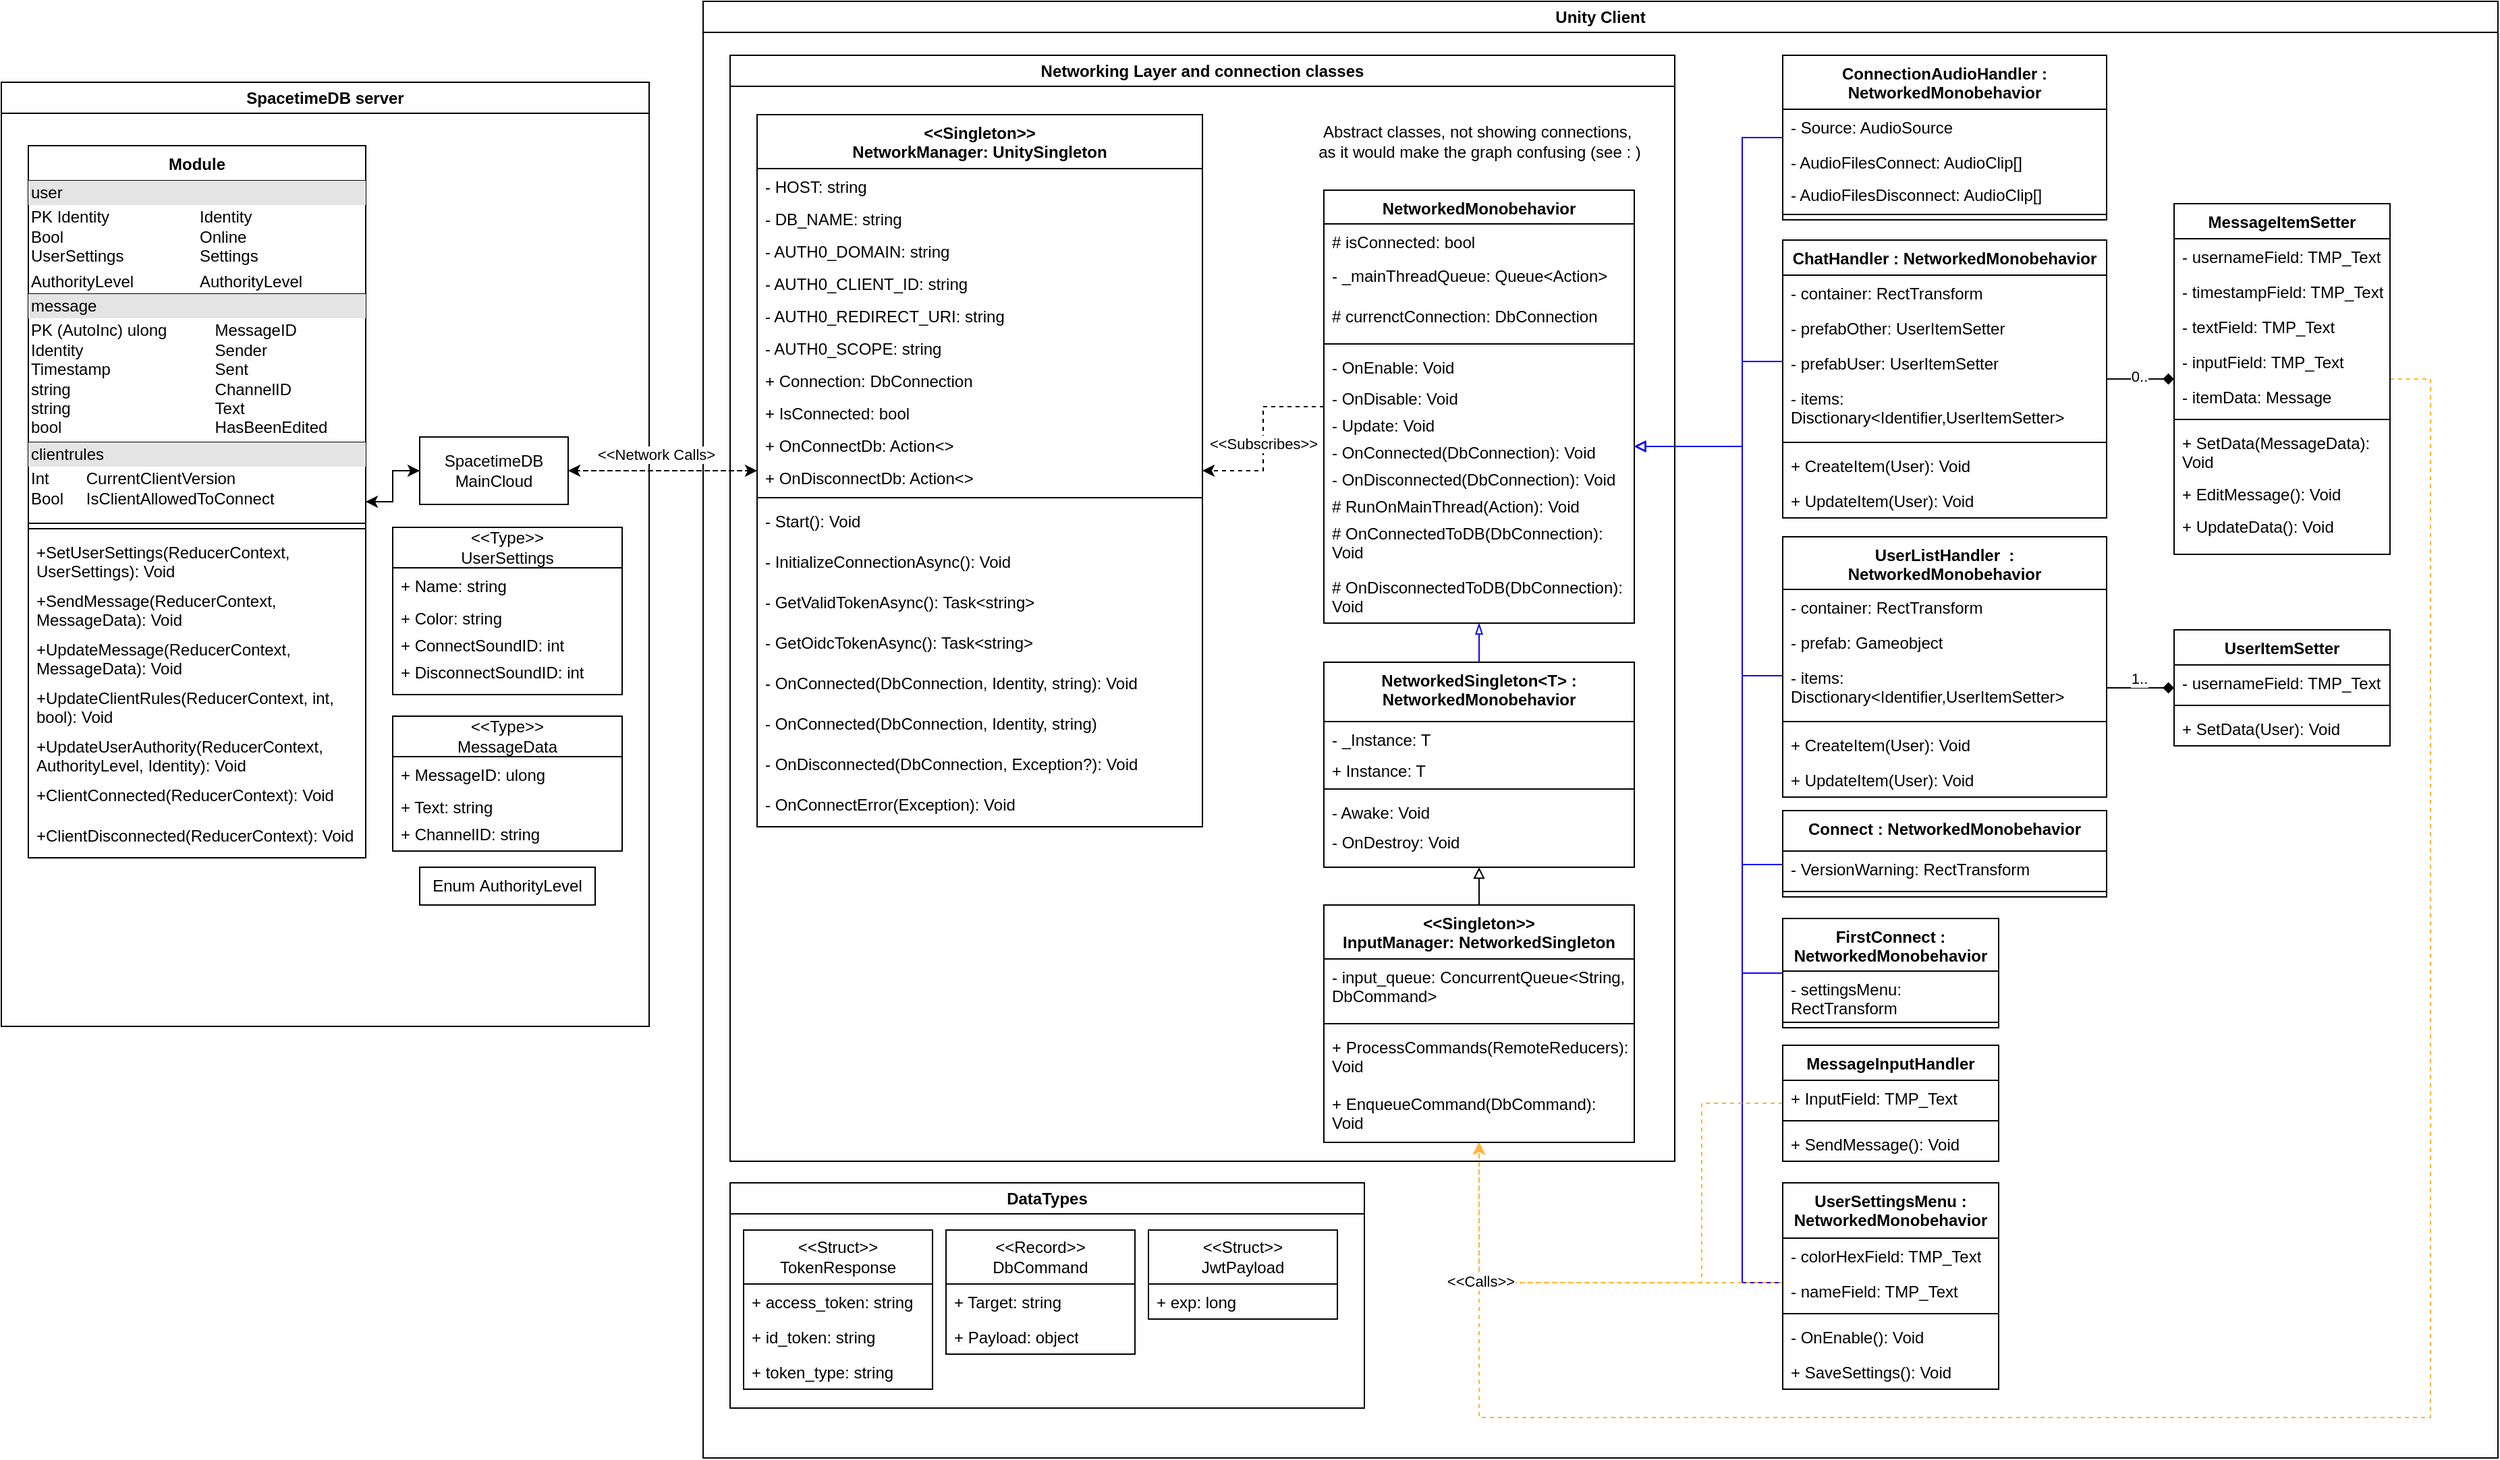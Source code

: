 <mxfile version="27.0.9">
  <diagram name="Page-1" id="VxIjhjvItpcrBEfujPPD">
    <mxGraphModel dx="2065" dy="1201" grid="1" gridSize="10" guides="1" tooltips="1" connect="1" arrows="1" fold="1" page="1" pageScale="1" pageWidth="850" pageHeight="1100" math="0" shadow="0">
      <root>
        <mxCell id="0" />
        <mxCell id="1" parent="0" />
        <mxCell id="TZqUr2gTzzyfztiuhHYZ-16" value="Unity Client" style="swimlane;whiteSpace=wrap;html=1;" parent="1" vertex="1">
          <mxGeometry x="560" y="20" width="1330" height="1080" as="geometry">
            <mxRectangle x="640" y="85" width="100" height="30" as="alternateBounds" />
          </mxGeometry>
        </mxCell>
        <mxCell id="bu4KtvyGenRJhUhpzEJ5-81" style="edgeStyle=orthogonalEdgeStyle;rounded=0;orthogonalLoop=1;jettySize=auto;html=1;strokeColor=#1000FF;endArrow=block;endFill=0;" edge="1" parent="TZqUr2gTzzyfztiuhHYZ-16" source="TZqUr2gTzzyfztiuhHYZ-84" target="bu4KtvyGenRJhUhpzEJ5-5">
          <mxGeometry relative="1" as="geometry">
            <Array as="points">
              <mxPoint x="770" y="500" />
              <mxPoint x="770" y="330" />
            </Array>
          </mxGeometry>
        </mxCell>
        <mxCell id="TZqUr2gTzzyfztiuhHYZ-84" value="UserListHandler&amp;nbsp;&amp;nbsp;: NetworkedMonobehavior" style="swimlane;fontStyle=1;align=center;verticalAlign=top;childLayout=stackLayout;horizontal=1;startSize=39;horizontalStack=0;resizeParent=1;resizeParentMax=0;resizeLast=0;collapsible=1;marginBottom=0;whiteSpace=wrap;html=1;" parent="TZqUr2gTzzyfztiuhHYZ-16" vertex="1">
          <mxGeometry x="800" y="397" width="240" height="193" as="geometry" />
        </mxCell>
        <mxCell id="TZqUr2gTzzyfztiuhHYZ-85" value="- container: RectTransform" style="text;strokeColor=none;fillColor=none;align=left;verticalAlign=top;spacingLeft=4;spacingRight=4;overflow=hidden;rotatable=0;points=[[0,0.5],[1,0.5]];portConstraint=eastwest;whiteSpace=wrap;html=1;" parent="TZqUr2gTzzyfztiuhHYZ-84" vertex="1">
          <mxGeometry y="39" width="240" height="26" as="geometry" />
        </mxCell>
        <mxCell id="TZqUr2gTzzyfztiuhHYZ-107" value="- prefab: Gameobject" style="text;strokeColor=none;fillColor=none;align=left;verticalAlign=top;spacingLeft=4;spacingRight=4;overflow=hidden;rotatable=0;points=[[0,0.5],[1,0.5]];portConstraint=eastwest;whiteSpace=wrap;html=1;" parent="TZqUr2gTzzyfztiuhHYZ-84" vertex="1">
          <mxGeometry y="65" width="240" height="26" as="geometry" />
        </mxCell>
        <mxCell id="TZqUr2gTzzyfztiuhHYZ-109" value="- items: Disctionary&amp;lt;Identifier,UserItemSetter&amp;gt;" style="text;strokeColor=none;fillColor=none;align=left;verticalAlign=top;spacingLeft=4;spacingRight=4;overflow=hidden;rotatable=0;points=[[0,0.5],[1,0.5]];portConstraint=eastwest;whiteSpace=wrap;html=1;" parent="TZqUr2gTzzyfztiuhHYZ-84" vertex="1">
          <mxGeometry y="91" width="240" height="42" as="geometry" />
        </mxCell>
        <mxCell id="TZqUr2gTzzyfztiuhHYZ-86" value="" style="line;strokeWidth=1;fillColor=none;align=left;verticalAlign=middle;spacingTop=-1;spacingLeft=3;spacingRight=3;rotatable=0;labelPosition=right;points=[];portConstraint=eastwest;strokeColor=inherit;" parent="TZqUr2gTzzyfztiuhHYZ-84" vertex="1">
          <mxGeometry y="133" width="240" height="8" as="geometry" />
        </mxCell>
        <mxCell id="TZqUr2gTzzyfztiuhHYZ-87" value="+ CreateItem(User): Void" style="text;strokeColor=none;fillColor=none;align=left;verticalAlign=top;spacingLeft=4;spacingRight=4;overflow=hidden;rotatable=0;points=[[0,0.5],[1,0.5]];portConstraint=eastwest;whiteSpace=wrap;html=1;" parent="TZqUr2gTzzyfztiuhHYZ-84" vertex="1">
          <mxGeometry y="141" width="240" height="26" as="geometry" />
        </mxCell>
        <mxCell id="TZqUr2gTzzyfztiuhHYZ-108" value="+ UpdateItem(User): Void" style="text;strokeColor=none;fillColor=none;align=left;verticalAlign=top;spacingLeft=4;spacingRight=4;overflow=hidden;rotatable=0;points=[[0,0.5],[1,0.5]];portConstraint=eastwest;whiteSpace=wrap;html=1;" parent="TZqUr2gTzzyfztiuhHYZ-84" vertex="1">
          <mxGeometry y="167" width="240" height="26" as="geometry" />
        </mxCell>
        <mxCell id="bu4KtvyGenRJhUhpzEJ5-85" style="edgeStyle=orthogonalEdgeStyle;rounded=0;orthogonalLoop=1;jettySize=auto;html=1;strokeColor=#1000FF;endArrow=block;endFill=0;" edge="1" parent="TZqUr2gTzzyfztiuhHYZ-16" source="TZqUr2gTzzyfztiuhHYZ-91" target="bu4KtvyGenRJhUhpzEJ5-5">
          <mxGeometry relative="1" as="geometry">
            <Array as="points">
              <mxPoint x="770" y="950" />
              <mxPoint x="770" y="330" />
            </Array>
          </mxGeometry>
        </mxCell>
        <mxCell id="bu4KtvyGenRJhUhpzEJ5-101" style="edgeStyle=orthogonalEdgeStyle;rounded=0;orthogonalLoop=1;jettySize=auto;html=1;dashed=1;strokeColor=#FFB434;" edge="1" parent="TZqUr2gTzzyfztiuhHYZ-16" source="TZqUr2gTzzyfztiuhHYZ-91" target="TZqUr2gTzzyfztiuhHYZ-78">
          <mxGeometry relative="1" as="geometry">
            <Array as="points">
              <mxPoint x="575" y="950" />
            </Array>
          </mxGeometry>
        </mxCell>
        <mxCell id="TZqUr2gTzzyfztiuhHYZ-91" value="UserSettingsMenu&amp;nbsp;: NetworkedMonobehavior" style="swimlane;fontStyle=1;align=center;verticalAlign=top;childLayout=stackLayout;horizontal=1;startSize=41;horizontalStack=0;resizeParent=1;resizeParentMax=0;resizeLast=0;collapsible=1;marginBottom=0;whiteSpace=wrap;html=1;" parent="TZqUr2gTzzyfztiuhHYZ-16" vertex="1">
          <mxGeometry x="800" y="876" width="160" height="153" as="geometry">
            <mxRectangle x="810" y="847" width="280" height="41" as="alternateBounds" />
          </mxGeometry>
        </mxCell>
        <mxCell id="TZqUr2gTzzyfztiuhHYZ-92" value="- colorHexField: TMP_Text" style="text;strokeColor=none;fillColor=none;align=left;verticalAlign=top;spacingLeft=4;spacingRight=4;overflow=hidden;rotatable=0;points=[[0,0.5],[1,0.5]];portConstraint=eastwest;whiteSpace=wrap;html=1;" parent="TZqUr2gTzzyfztiuhHYZ-91" vertex="1">
          <mxGeometry y="41" width="160" height="26" as="geometry" />
        </mxCell>
        <mxCell id="TZqUr2gTzzyfztiuhHYZ-119" value="- nameField: TMP_Text" style="text;strokeColor=none;fillColor=none;align=left;verticalAlign=top;spacingLeft=4;spacingRight=4;overflow=hidden;rotatable=0;points=[[0,0.5],[1,0.5]];portConstraint=eastwest;whiteSpace=wrap;html=1;" parent="TZqUr2gTzzyfztiuhHYZ-91" vertex="1">
          <mxGeometry y="67" width="160" height="26" as="geometry" />
        </mxCell>
        <mxCell id="TZqUr2gTzzyfztiuhHYZ-93" value="" style="line;strokeWidth=1;fillColor=none;align=left;verticalAlign=middle;spacingTop=-1;spacingLeft=3;spacingRight=3;rotatable=0;labelPosition=right;points=[];portConstraint=eastwest;strokeColor=inherit;" parent="TZqUr2gTzzyfztiuhHYZ-91" vertex="1">
          <mxGeometry y="93" width="160" height="8" as="geometry" />
        </mxCell>
        <mxCell id="ASPQDtUGft2XbRb81-Gj-5" value="- OnEnable(): Void" style="text;strokeColor=none;fillColor=none;align=left;verticalAlign=top;spacingLeft=4;spacingRight=4;overflow=hidden;rotatable=0;points=[[0,0.5],[1,0.5]];portConstraint=eastwest;whiteSpace=wrap;html=1;" parent="TZqUr2gTzzyfztiuhHYZ-91" vertex="1">
          <mxGeometry y="101" width="160" height="26" as="geometry" />
        </mxCell>
        <mxCell id="TZqUr2gTzzyfztiuhHYZ-94" value="+ SaveSettings(): Void" style="text;strokeColor=none;fillColor=none;align=left;verticalAlign=top;spacingLeft=4;spacingRight=4;overflow=hidden;rotatable=0;points=[[0,0.5],[1,0.5]];portConstraint=eastwest;whiteSpace=wrap;html=1;" parent="TZqUr2gTzzyfztiuhHYZ-91" vertex="1">
          <mxGeometry y="127" width="160" height="26" as="geometry" />
        </mxCell>
        <mxCell id="bu4KtvyGenRJhUhpzEJ5-102" style="edgeStyle=orthogonalEdgeStyle;rounded=0;orthogonalLoop=1;jettySize=auto;html=1;dashed=1;strokeColor=#FFB434;" edge="1" parent="TZqUr2gTzzyfztiuhHYZ-16" source="TZqUr2gTzzyfztiuhHYZ-96" target="TZqUr2gTzzyfztiuhHYZ-78">
          <mxGeometry relative="1" as="geometry">
            <Array as="points">
              <mxPoint x="740" y="817" />
              <mxPoint x="740" y="950" />
              <mxPoint x="575" y="950" />
            </Array>
          </mxGeometry>
        </mxCell>
        <mxCell id="TZqUr2gTzzyfztiuhHYZ-96" value="MessageInputHandler" style="swimlane;fontStyle=1;align=center;verticalAlign=top;childLayout=stackLayout;horizontal=1;startSize=26;horizontalStack=0;resizeParent=1;resizeParentMax=0;resizeLast=0;collapsible=1;marginBottom=0;whiteSpace=wrap;html=1;" parent="TZqUr2gTzzyfztiuhHYZ-16" vertex="1">
          <mxGeometry x="800" y="774" width="160" height="86" as="geometry" />
        </mxCell>
        <mxCell id="TZqUr2gTzzyfztiuhHYZ-97" value="+ InputField: TMP_Text" style="text;strokeColor=none;fillColor=none;align=left;verticalAlign=top;spacingLeft=4;spacingRight=4;overflow=hidden;rotatable=0;points=[[0,0.5],[1,0.5]];portConstraint=eastwest;whiteSpace=wrap;html=1;" parent="TZqUr2gTzzyfztiuhHYZ-96" vertex="1">
          <mxGeometry y="26" width="160" height="26" as="geometry" />
        </mxCell>
        <mxCell id="TZqUr2gTzzyfztiuhHYZ-98" value="" style="line;strokeWidth=1;fillColor=none;align=left;verticalAlign=middle;spacingTop=-1;spacingLeft=3;spacingRight=3;rotatable=0;labelPosition=right;points=[];portConstraint=eastwest;strokeColor=inherit;" parent="TZqUr2gTzzyfztiuhHYZ-96" vertex="1">
          <mxGeometry y="52" width="160" height="8" as="geometry" />
        </mxCell>
        <mxCell id="TZqUr2gTzzyfztiuhHYZ-99" value="+ SendMessage(): Void" style="text;strokeColor=none;fillColor=none;align=left;verticalAlign=top;spacingLeft=4;spacingRight=4;overflow=hidden;rotatable=0;points=[[0,0.5],[1,0.5]];portConstraint=eastwest;whiteSpace=wrap;html=1;" parent="TZqUr2gTzzyfztiuhHYZ-96" vertex="1">
          <mxGeometry y="60" width="160" height="26" as="geometry" />
        </mxCell>
        <mxCell id="TZqUr2gTzzyfztiuhHYZ-103" value="UserItemSetter" style="swimlane;fontStyle=1;align=center;verticalAlign=top;childLayout=stackLayout;horizontal=1;startSize=26;horizontalStack=0;resizeParent=1;resizeParentMax=0;resizeLast=0;collapsible=1;marginBottom=0;whiteSpace=wrap;html=1;" parent="TZqUr2gTzzyfztiuhHYZ-16" vertex="1">
          <mxGeometry x="1090" y="466" width="160" height="86" as="geometry" />
        </mxCell>
        <mxCell id="TZqUr2gTzzyfztiuhHYZ-104" value="- usernameField: TMP_Text" style="text;strokeColor=none;fillColor=none;align=left;verticalAlign=top;spacingLeft=4;spacingRight=4;overflow=hidden;rotatable=0;points=[[0,0.5],[1,0.5]];portConstraint=eastwest;whiteSpace=wrap;html=1;" parent="TZqUr2gTzzyfztiuhHYZ-103" vertex="1">
          <mxGeometry y="26" width="160" height="26" as="geometry" />
        </mxCell>
        <mxCell id="TZqUr2gTzzyfztiuhHYZ-105" value="" style="line;strokeWidth=1;fillColor=none;align=left;verticalAlign=middle;spacingTop=-1;spacingLeft=3;spacingRight=3;rotatable=0;labelPosition=right;points=[];portConstraint=eastwest;strokeColor=inherit;" parent="TZqUr2gTzzyfztiuhHYZ-103" vertex="1">
          <mxGeometry y="52" width="160" height="8" as="geometry" />
        </mxCell>
        <mxCell id="TZqUr2gTzzyfztiuhHYZ-106" value="+ SetData(User): Void" style="text;strokeColor=none;fillColor=none;align=left;verticalAlign=top;spacingLeft=4;spacingRight=4;overflow=hidden;rotatable=0;points=[[0,0.5],[1,0.5]];portConstraint=eastwest;whiteSpace=wrap;html=1;" parent="TZqUr2gTzzyfztiuhHYZ-103" vertex="1">
          <mxGeometry y="60" width="160" height="26" as="geometry" />
        </mxCell>
        <mxCell id="ASPQDtUGft2XbRb81-Gj-36" style="edgeStyle=orthogonalEdgeStyle;rounded=0;orthogonalLoop=1;jettySize=auto;html=1;endArrow=diamond;endFill=1;" parent="TZqUr2gTzzyfztiuhHYZ-16" source="ASPQDtUGft2XbRb81-Gj-8" target="ASPQDtUGft2XbRb81-Gj-15" edge="1">
          <mxGeometry relative="1" as="geometry" />
        </mxCell>
        <mxCell id="ASPQDtUGft2XbRb81-Gj-47" value="0.." style="edgeLabel;html=1;align=center;verticalAlign=middle;resizable=0;points=[];" parent="ASPQDtUGft2XbRb81-Gj-36" vertex="1" connectable="0">
          <mxGeometry x="0.292" y="2" relative="1" as="geometry">
            <mxPoint x="-9" as="offset" />
          </mxGeometry>
        </mxCell>
        <mxCell id="bu4KtvyGenRJhUhpzEJ5-80" style="edgeStyle=orthogonalEdgeStyle;rounded=0;orthogonalLoop=1;jettySize=auto;html=1;strokeColor=#1000FF;endArrow=block;endFill=0;" edge="1" parent="TZqUr2gTzzyfztiuhHYZ-16" source="ASPQDtUGft2XbRb81-Gj-8" target="bu4KtvyGenRJhUhpzEJ5-5">
          <mxGeometry relative="1" as="geometry">
            <Array as="points">
              <mxPoint x="770" y="267" />
              <mxPoint x="770" y="330" />
            </Array>
          </mxGeometry>
        </mxCell>
        <mxCell id="ASPQDtUGft2XbRb81-Gj-8" value="ChatHandler : NetworkedMonobehavior" style="swimlane;fontStyle=1;align=center;verticalAlign=top;childLayout=stackLayout;horizontal=1;startSize=26;horizontalStack=0;resizeParent=1;resizeParentMax=0;resizeLast=0;collapsible=1;marginBottom=0;whiteSpace=wrap;html=1;" parent="TZqUr2gTzzyfztiuhHYZ-16" vertex="1">
          <mxGeometry x="800" y="177" width="240" height="206" as="geometry" />
        </mxCell>
        <mxCell id="ASPQDtUGft2XbRb81-Gj-9" value="- container: RectTransform" style="text;strokeColor=none;fillColor=none;align=left;verticalAlign=top;spacingLeft=4;spacingRight=4;overflow=hidden;rotatable=0;points=[[0,0.5],[1,0.5]];portConstraint=eastwest;whiteSpace=wrap;html=1;" parent="ASPQDtUGft2XbRb81-Gj-8" vertex="1">
          <mxGeometry y="26" width="240" height="26" as="geometry" />
        </mxCell>
        <mxCell id="ASPQDtUGft2XbRb81-Gj-10" value="- prefabOther: UserItemSetter" style="text;strokeColor=none;fillColor=none;align=left;verticalAlign=top;spacingLeft=4;spacingRight=4;overflow=hidden;rotatable=0;points=[[0,0.5],[1,0.5]];portConstraint=eastwest;whiteSpace=wrap;html=1;" parent="ASPQDtUGft2XbRb81-Gj-8" vertex="1">
          <mxGeometry y="52" width="240" height="26" as="geometry" />
        </mxCell>
        <mxCell id="bu4KtvyGenRJhUhpzEJ5-90" value="- prefabUser: UserItemSetter" style="text;strokeColor=none;fillColor=none;align=left;verticalAlign=top;spacingLeft=4;spacingRight=4;overflow=hidden;rotatable=0;points=[[0,0.5],[1,0.5]];portConstraint=eastwest;whiteSpace=wrap;html=1;" vertex="1" parent="ASPQDtUGft2XbRb81-Gj-8">
          <mxGeometry y="78" width="240" height="26" as="geometry" />
        </mxCell>
        <mxCell id="ASPQDtUGft2XbRb81-Gj-11" value="- items: Disctionary&amp;lt;Identifier,UserItemSetter&amp;gt;" style="text;strokeColor=none;fillColor=none;align=left;verticalAlign=top;spacingLeft=4;spacingRight=4;overflow=hidden;rotatable=0;points=[[0,0.5],[1,0.5]];portConstraint=eastwest;whiteSpace=wrap;html=1;" parent="ASPQDtUGft2XbRb81-Gj-8" vertex="1">
          <mxGeometry y="104" width="240" height="42" as="geometry" />
        </mxCell>
        <mxCell id="ASPQDtUGft2XbRb81-Gj-12" value="" style="line;strokeWidth=1;fillColor=none;align=left;verticalAlign=middle;spacingTop=-1;spacingLeft=3;spacingRight=3;rotatable=0;labelPosition=right;points=[];portConstraint=eastwest;strokeColor=inherit;" parent="ASPQDtUGft2XbRb81-Gj-8" vertex="1">
          <mxGeometry y="146" width="240" height="8" as="geometry" />
        </mxCell>
        <mxCell id="ASPQDtUGft2XbRb81-Gj-13" value="+ CreateItem(User): Void" style="text;strokeColor=none;fillColor=none;align=left;verticalAlign=top;spacingLeft=4;spacingRight=4;overflow=hidden;rotatable=0;points=[[0,0.5],[1,0.5]];portConstraint=eastwest;whiteSpace=wrap;html=1;" parent="ASPQDtUGft2XbRb81-Gj-8" vertex="1">
          <mxGeometry y="154" width="240" height="26" as="geometry" />
        </mxCell>
        <mxCell id="ASPQDtUGft2XbRb81-Gj-14" value="+ UpdateItem(User): Void" style="text;strokeColor=none;fillColor=none;align=left;verticalAlign=top;spacingLeft=4;spacingRight=4;overflow=hidden;rotatable=0;points=[[0,0.5],[1,0.5]];portConstraint=eastwest;whiteSpace=wrap;html=1;" parent="ASPQDtUGft2XbRb81-Gj-8" vertex="1">
          <mxGeometry y="180" width="240" height="26" as="geometry" />
        </mxCell>
        <mxCell id="bu4KtvyGenRJhUhpzEJ5-100" style="edgeStyle=orthogonalEdgeStyle;rounded=0;orthogonalLoop=1;jettySize=auto;html=1;dashed=1;strokeColor=#FFB434;" edge="1" parent="TZqUr2gTzzyfztiuhHYZ-16" source="ASPQDtUGft2XbRb81-Gj-15" target="TZqUr2gTzzyfztiuhHYZ-78">
          <mxGeometry relative="1" as="geometry">
            <Array as="points">
              <mxPoint x="1280" y="280" />
              <mxPoint x="1280" y="1050" />
              <mxPoint x="575" y="1050" />
            </Array>
          </mxGeometry>
        </mxCell>
        <mxCell id="bu4KtvyGenRJhUhpzEJ5-103" value="&amp;lt;&amp;lt;Calls&amp;gt;&amp;gt;" style="edgeLabel;html=1;align=center;verticalAlign=middle;resizable=0;points=[];" vertex="1" connectable="0" parent="bu4KtvyGenRJhUhpzEJ5-100">
          <mxGeometry x="0.88" y="-1" relative="1" as="geometry">
            <mxPoint as="offset" />
          </mxGeometry>
        </mxCell>
        <mxCell id="ASPQDtUGft2XbRb81-Gj-15" value="MessageItemSetter" style="swimlane;fontStyle=1;align=center;verticalAlign=top;childLayout=stackLayout;horizontal=1;startSize=26;horizontalStack=0;resizeParent=1;resizeParentMax=0;resizeLast=0;collapsible=1;marginBottom=0;whiteSpace=wrap;html=1;" parent="TZqUr2gTzzyfztiuhHYZ-16" vertex="1">
          <mxGeometry x="1090" y="150" width="160" height="260" as="geometry" />
        </mxCell>
        <mxCell id="ASPQDtUGft2XbRb81-Gj-16" value="- usernameField: TMP_Text" style="text;strokeColor=none;fillColor=none;align=left;verticalAlign=top;spacingLeft=4;spacingRight=4;overflow=hidden;rotatable=0;points=[[0,0.5],[1,0.5]];portConstraint=eastwest;whiteSpace=wrap;html=1;" parent="ASPQDtUGft2XbRb81-Gj-15" vertex="1">
          <mxGeometry y="26" width="160" height="26" as="geometry" />
        </mxCell>
        <mxCell id="ASPQDtUGft2XbRb81-Gj-23" value="- timestampField: TMP_Text" style="text;strokeColor=none;fillColor=none;align=left;verticalAlign=top;spacingLeft=4;spacingRight=4;overflow=hidden;rotatable=0;points=[[0,0.5],[1,0.5]];portConstraint=eastwest;whiteSpace=wrap;html=1;" parent="ASPQDtUGft2XbRb81-Gj-15" vertex="1">
          <mxGeometry y="52" width="160" height="26" as="geometry" />
        </mxCell>
        <mxCell id="ASPQDtUGft2XbRb81-Gj-24" value="- textField: TMP_Text" style="text;strokeColor=none;fillColor=none;align=left;verticalAlign=top;spacingLeft=4;spacingRight=4;overflow=hidden;rotatable=0;points=[[0,0.5],[1,0.5]];portConstraint=eastwest;whiteSpace=wrap;html=1;" parent="ASPQDtUGft2XbRb81-Gj-15" vertex="1">
          <mxGeometry y="78" width="160" height="26" as="geometry" />
        </mxCell>
        <mxCell id="bu4KtvyGenRJhUhpzEJ5-88" value="- inputField: TMP_Text" style="text;strokeColor=none;fillColor=none;align=left;verticalAlign=top;spacingLeft=4;spacingRight=4;overflow=hidden;rotatable=0;points=[[0,0.5],[1,0.5]];portConstraint=eastwest;whiteSpace=wrap;html=1;" vertex="1" parent="ASPQDtUGft2XbRb81-Gj-15">
          <mxGeometry y="104" width="160" height="26" as="geometry" />
        </mxCell>
        <mxCell id="bu4KtvyGenRJhUhpzEJ5-43" value="- itemData: Message" style="text;strokeColor=none;fillColor=none;align=left;verticalAlign=top;spacingLeft=4;spacingRight=4;overflow=hidden;rotatable=0;points=[[0,0.5],[1,0.5]];portConstraint=eastwest;whiteSpace=wrap;html=1;" vertex="1" parent="ASPQDtUGft2XbRb81-Gj-15">
          <mxGeometry y="130" width="160" height="26" as="geometry" />
        </mxCell>
        <mxCell id="ASPQDtUGft2XbRb81-Gj-17" value="" style="line;strokeWidth=1;fillColor=none;align=left;verticalAlign=middle;spacingTop=-1;spacingLeft=3;spacingRight=3;rotatable=0;labelPosition=right;points=[];portConstraint=eastwest;strokeColor=inherit;" parent="ASPQDtUGft2XbRb81-Gj-15" vertex="1">
          <mxGeometry y="156" width="160" height="8" as="geometry" />
        </mxCell>
        <mxCell id="ASPQDtUGft2XbRb81-Gj-18" value="+ SetData(MessageData): Void" style="text;strokeColor=none;fillColor=none;align=left;verticalAlign=top;spacingLeft=4;spacingRight=4;overflow=hidden;rotatable=0;points=[[0,0.5],[1,0.5]];portConstraint=eastwest;whiteSpace=wrap;html=1;" parent="ASPQDtUGft2XbRb81-Gj-15" vertex="1">
          <mxGeometry y="164" width="160" height="38" as="geometry" />
        </mxCell>
        <mxCell id="bu4KtvyGenRJhUhpzEJ5-87" value="+ EditMessage(): Void" style="text;strokeColor=none;fillColor=none;align=left;verticalAlign=top;spacingLeft=4;spacingRight=4;overflow=hidden;rotatable=0;points=[[0,0.5],[1,0.5]];portConstraint=eastwest;whiteSpace=wrap;html=1;" vertex="1" parent="ASPQDtUGft2XbRb81-Gj-15">
          <mxGeometry y="202" width="160" height="24" as="geometry" />
        </mxCell>
        <mxCell id="bu4KtvyGenRJhUhpzEJ5-44" value="+ UpdateData(): Void" style="text;strokeColor=none;fillColor=none;align=left;verticalAlign=top;spacingLeft=4;spacingRight=4;overflow=hidden;rotatable=0;points=[[0,0.5],[1,0.5]];portConstraint=eastwest;whiteSpace=wrap;html=1;" vertex="1" parent="ASPQDtUGft2XbRb81-Gj-15">
          <mxGeometry y="226" width="160" height="34" as="geometry" />
        </mxCell>
        <mxCell id="ASPQDtUGft2XbRb81-Gj-37" style="edgeStyle=orthogonalEdgeStyle;rounded=0;orthogonalLoop=1;jettySize=auto;html=1;endArrow=diamond;endFill=1;" parent="TZqUr2gTzzyfztiuhHYZ-16" source="TZqUr2gTzzyfztiuhHYZ-109" target="TZqUr2gTzzyfztiuhHYZ-103" edge="1">
          <mxGeometry relative="1" as="geometry" />
        </mxCell>
        <mxCell id="ASPQDtUGft2XbRb81-Gj-46" value="1.." style="edgeLabel;html=1;align=center;verticalAlign=middle;resizable=0;points=[];" parent="ASPQDtUGft2XbRb81-Gj-37" vertex="1" connectable="0">
          <mxGeometry x="0.253" y="-1" relative="1" as="geometry">
            <mxPoint x="-8" y="-8" as="offset" />
          </mxGeometry>
        </mxCell>
        <mxCell id="bu4KtvyGenRJhUhpzEJ5-79" style="edgeStyle=orthogonalEdgeStyle;rounded=0;orthogonalLoop=1;jettySize=auto;html=1;strokeColor=#1000FF;endArrow=block;endFill=0;" edge="1" parent="TZqUr2gTzzyfztiuhHYZ-16" source="qiAl5JzUqBBUfhusdKys-1" target="bu4KtvyGenRJhUhpzEJ5-5">
          <mxGeometry relative="1" as="geometry">
            <Array as="points">
              <mxPoint x="770" y="101" />
              <mxPoint x="770" y="330" />
            </Array>
          </mxGeometry>
        </mxCell>
        <mxCell id="qiAl5JzUqBBUfhusdKys-1" value="&lt;div&gt;&lt;span style=&quot;background-color: transparent; color: light-dark(rgb(0, 0, 0), rgb(255, 255, 255));&quot;&gt;ConnectionAudioHandler : NetworkedMonobehavior&lt;/span&gt;&lt;/div&gt;" style="swimlane;fontStyle=1;align=center;verticalAlign=top;childLayout=stackLayout;horizontal=1;startSize=40;horizontalStack=0;resizeParent=1;resizeParentMax=0;resizeLast=0;collapsible=1;marginBottom=0;whiteSpace=wrap;html=1;" parent="TZqUr2gTzzyfztiuhHYZ-16" vertex="1">
          <mxGeometry x="800" y="40" width="240" height="122" as="geometry" />
        </mxCell>
        <mxCell id="qiAl5JzUqBBUfhusdKys-2" value="- Source: AudioSource" style="text;strokeColor=none;fillColor=none;align=left;verticalAlign=top;spacingLeft=4;spacingRight=4;overflow=hidden;rotatable=0;points=[[0,0.5],[1,0.5]];portConstraint=eastwest;whiteSpace=wrap;html=1;" parent="qiAl5JzUqBBUfhusdKys-1" vertex="1">
          <mxGeometry y="40" width="240" height="26" as="geometry" />
        </mxCell>
        <mxCell id="qiAl5JzUqBBUfhusdKys-4" value="- AudioFilesConnect: AudioClip[]" style="text;strokeColor=none;fillColor=none;align=left;verticalAlign=top;spacingLeft=4;spacingRight=4;overflow=hidden;rotatable=0;points=[[0,0.5],[1,0.5]];portConstraint=eastwest;whiteSpace=wrap;html=1;" parent="qiAl5JzUqBBUfhusdKys-1" vertex="1">
          <mxGeometry y="66" width="240" height="24" as="geometry" />
        </mxCell>
        <mxCell id="qiAl5JzUqBBUfhusdKys-9" value="- AudioFilesDisconnect: AudioClip[]" style="text;strokeColor=none;fillColor=none;align=left;verticalAlign=top;spacingLeft=4;spacingRight=4;overflow=hidden;rotatable=0;points=[[0,0.5],[1,0.5]];portConstraint=eastwest;whiteSpace=wrap;html=1;" parent="qiAl5JzUqBBUfhusdKys-1" vertex="1">
          <mxGeometry y="90" width="240" height="24" as="geometry" />
        </mxCell>
        <mxCell id="qiAl5JzUqBBUfhusdKys-5" value="" style="line;strokeWidth=1;fillColor=none;align=left;verticalAlign=middle;spacingTop=-1;spacingLeft=3;spacingRight=3;rotatable=0;labelPosition=right;points=[];portConstraint=eastwest;strokeColor=inherit;" parent="qiAl5JzUqBBUfhusdKys-1" vertex="1">
          <mxGeometry y="114" width="240" height="8" as="geometry" />
        </mxCell>
        <mxCell id="bu4KtvyGenRJhUhpzEJ5-82" style="edgeStyle=orthogonalEdgeStyle;rounded=0;orthogonalLoop=1;jettySize=auto;html=1;strokeColor=#1000FF;endArrow=block;endFill=0;" edge="1" parent="TZqUr2gTzzyfztiuhHYZ-16" source="bu4KtvyGenRJhUhpzEJ5-24" target="bu4KtvyGenRJhUhpzEJ5-5">
          <mxGeometry relative="1" as="geometry">
            <Array as="points">
              <mxPoint x="770" y="640" />
              <mxPoint x="770" y="330" />
            </Array>
          </mxGeometry>
        </mxCell>
        <mxCell id="bu4KtvyGenRJhUhpzEJ5-24" value="Connect&amp;nbsp;: NetworkedMonobehavior" style="swimlane;fontStyle=1;align=center;verticalAlign=top;childLayout=stackLayout;horizontal=1;startSize=30;horizontalStack=0;resizeParent=1;resizeParentMax=0;resizeLast=0;collapsible=1;marginBottom=0;whiteSpace=wrap;html=1;" vertex="1" parent="TZqUr2gTzzyfztiuhHYZ-16">
          <mxGeometry x="800" y="600" width="240" height="64" as="geometry" />
        </mxCell>
        <mxCell id="bu4KtvyGenRJhUhpzEJ5-98" value="- VersionWarning: RectTransform" style="text;strokeColor=none;fillColor=none;align=left;verticalAlign=top;spacingLeft=4;spacingRight=4;overflow=hidden;rotatable=0;points=[[0,0.5],[1,0.5]];portConstraint=eastwest;whiteSpace=wrap;html=1;" vertex="1" parent="bu4KtvyGenRJhUhpzEJ5-24">
          <mxGeometry y="30" width="240" height="26" as="geometry" />
        </mxCell>
        <mxCell id="bu4KtvyGenRJhUhpzEJ5-26" value="" style="line;strokeWidth=1;fillColor=none;align=left;verticalAlign=middle;spacingTop=-1;spacingLeft=3;spacingRight=3;rotatable=0;labelPosition=right;points=[];portConstraint=eastwest;strokeColor=inherit;" vertex="1" parent="bu4KtvyGenRJhUhpzEJ5-24">
          <mxGeometry y="56" width="240" height="8" as="geometry" />
        </mxCell>
        <mxCell id="bu4KtvyGenRJhUhpzEJ5-83" style="edgeStyle=orthogonalEdgeStyle;rounded=0;orthogonalLoop=1;jettySize=auto;html=1;strokeColor=#1000FF;endArrow=block;endFill=0;" edge="1" parent="TZqUr2gTzzyfztiuhHYZ-16" source="bu4KtvyGenRJhUhpzEJ5-28" target="bu4KtvyGenRJhUhpzEJ5-5">
          <mxGeometry relative="1" as="geometry">
            <Array as="points">
              <mxPoint x="770" y="720" />
              <mxPoint x="770" y="330" />
            </Array>
          </mxGeometry>
        </mxCell>
        <mxCell id="bu4KtvyGenRJhUhpzEJ5-28" value="FirstConnect&amp;nbsp;: NetworkedMonobehavior" style="swimlane;fontStyle=1;align=center;verticalAlign=top;childLayout=stackLayout;horizontal=1;startSize=39;horizontalStack=0;resizeParent=1;resizeParentMax=0;resizeLast=0;collapsible=1;marginBottom=0;whiteSpace=wrap;html=1;" vertex="1" parent="TZqUr2gTzzyfztiuhHYZ-16">
          <mxGeometry x="800" y="680" width="160" height="81" as="geometry" />
        </mxCell>
        <mxCell id="bu4KtvyGenRJhUhpzEJ5-30" value="- settingsMenu: RectTransform" style="text;strokeColor=none;fillColor=none;align=left;verticalAlign=top;spacingLeft=4;spacingRight=4;overflow=hidden;rotatable=0;points=[[0,0.5],[1,0.5]];portConstraint=eastwest;whiteSpace=wrap;html=1;" vertex="1" parent="bu4KtvyGenRJhUhpzEJ5-28">
          <mxGeometry y="39" width="160" height="34" as="geometry" />
        </mxCell>
        <mxCell id="bu4KtvyGenRJhUhpzEJ5-29" value="" style="line;strokeWidth=1;fillColor=none;align=left;verticalAlign=middle;spacingTop=-1;spacingLeft=3;spacingRight=3;rotatable=0;labelPosition=right;points=[];portConstraint=eastwest;strokeColor=inherit;" vertex="1" parent="bu4KtvyGenRJhUhpzEJ5-28">
          <mxGeometry y="73" width="160" height="8" as="geometry" />
        </mxCell>
        <mxCell id="bu4KtvyGenRJhUhpzEJ5-74" value="Networking Layer and connection classes" style="swimlane;whiteSpace=wrap;html=1;" vertex="1" parent="TZqUr2gTzzyfztiuhHYZ-16">
          <mxGeometry x="20" y="40" width="700" height="820" as="geometry" />
        </mxCell>
        <mxCell id="TZqUr2gTzzyfztiuhHYZ-62" value="&amp;lt;&amp;lt;Singleton&amp;gt;&amp;gt;&lt;div&gt;NetworkManager: UnitySingleton&lt;/div&gt;" style="swimlane;fontStyle=1;align=center;verticalAlign=top;childLayout=stackLayout;horizontal=1;startSize=40;horizontalStack=0;resizeParent=1;resizeParentMax=0;resizeLast=0;collapsible=1;marginBottom=0;whiteSpace=wrap;html=1;" parent="bu4KtvyGenRJhUhpzEJ5-74" vertex="1">
          <mxGeometry x="20" y="44" width="330" height="528" as="geometry" />
        </mxCell>
        <mxCell id="TZqUr2gTzzyfztiuhHYZ-63" value="- HOST: string&lt;div&gt;&lt;br&gt;&lt;/div&gt;" style="text;strokeColor=none;fillColor=none;align=left;verticalAlign=top;spacingLeft=4;spacingRight=4;overflow=hidden;rotatable=0;points=[[0,0.5],[1,0.5]];portConstraint=eastwest;whiteSpace=wrap;html=1;" parent="TZqUr2gTzzyfztiuhHYZ-62" vertex="1">
          <mxGeometry y="40" width="330" height="24" as="geometry" />
        </mxCell>
        <mxCell id="bu4KtvyGenRJhUhpzEJ5-47" value="- DB_NAME: string&lt;div&gt;&lt;br&gt;&lt;/div&gt;" style="text;strokeColor=none;fillColor=none;align=left;verticalAlign=top;spacingLeft=4;spacingRight=4;overflow=hidden;rotatable=0;points=[[0,0.5],[1,0.5]];portConstraint=eastwest;whiteSpace=wrap;html=1;" vertex="1" parent="TZqUr2gTzzyfztiuhHYZ-62">
          <mxGeometry y="64" width="330" height="24" as="geometry" />
        </mxCell>
        <mxCell id="bu4KtvyGenRJhUhpzEJ5-49" value="- AUTH0_DOMAIN: string&lt;div&gt;&lt;br&gt;&lt;/div&gt;" style="text;strokeColor=none;fillColor=none;align=left;verticalAlign=top;spacingLeft=4;spacingRight=4;overflow=hidden;rotatable=0;points=[[0,0.5],[1,0.5]];portConstraint=eastwest;whiteSpace=wrap;html=1;" vertex="1" parent="TZqUr2gTzzyfztiuhHYZ-62">
          <mxGeometry y="88" width="330" height="24" as="geometry" />
        </mxCell>
        <mxCell id="bu4KtvyGenRJhUhpzEJ5-48" value="- AUTH0_CLIENT_ID: string&lt;div&gt;&lt;br&gt;&lt;/div&gt;" style="text;strokeColor=none;fillColor=none;align=left;verticalAlign=top;spacingLeft=4;spacingRight=4;overflow=hidden;rotatable=0;points=[[0,0.5],[1,0.5]];portConstraint=eastwest;whiteSpace=wrap;html=1;" vertex="1" parent="TZqUr2gTzzyfztiuhHYZ-62">
          <mxGeometry y="112" width="330" height="24" as="geometry" />
        </mxCell>
        <mxCell id="bu4KtvyGenRJhUhpzEJ5-46" value="- AUTH0_REDIRECT_URI: string&lt;div&gt;&lt;br&gt;&lt;/div&gt;" style="text;strokeColor=none;fillColor=none;align=left;verticalAlign=top;spacingLeft=4;spacingRight=4;overflow=hidden;rotatable=0;points=[[0,0.5],[1,0.5]];portConstraint=eastwest;whiteSpace=wrap;html=1;" vertex="1" parent="TZqUr2gTzzyfztiuhHYZ-62">
          <mxGeometry y="136" width="330" height="24" as="geometry" />
        </mxCell>
        <mxCell id="bu4KtvyGenRJhUhpzEJ5-50" value="- AUTH0_SCOPE: string&lt;div&gt;&lt;br&gt;&lt;/div&gt;" style="text;strokeColor=none;fillColor=none;align=left;verticalAlign=top;spacingLeft=4;spacingRight=4;overflow=hidden;rotatable=0;points=[[0,0.5],[1,0.5]];portConstraint=eastwest;whiteSpace=wrap;html=1;" vertex="1" parent="TZqUr2gTzzyfztiuhHYZ-62">
          <mxGeometry y="160" width="330" height="24" as="geometry" />
        </mxCell>
        <mxCell id="bu4KtvyGenRJhUhpzEJ5-45" value="+ Connection: DbConnection&lt;div&gt;&lt;br&gt;&lt;/div&gt;" style="text;strokeColor=none;fillColor=none;align=left;verticalAlign=top;spacingLeft=4;spacingRight=4;overflow=hidden;rotatable=0;points=[[0,0.5],[1,0.5]];portConstraint=eastwest;whiteSpace=wrap;html=1;" vertex="1" parent="TZqUr2gTzzyfztiuhHYZ-62">
          <mxGeometry y="184" width="330" height="24" as="geometry" />
        </mxCell>
        <mxCell id="bu4KtvyGenRJhUhpzEJ5-51" value="+ IsConnected: bool&lt;div&gt;&lt;br&gt;&lt;/div&gt;" style="text;strokeColor=none;fillColor=none;align=left;verticalAlign=top;spacingLeft=4;spacingRight=4;overflow=hidden;rotatable=0;points=[[0,0.5],[1,0.5]];portConstraint=eastwest;whiteSpace=wrap;html=1;" vertex="1" parent="TZqUr2gTzzyfztiuhHYZ-62">
          <mxGeometry y="208" width="330" height="24" as="geometry" />
        </mxCell>
        <mxCell id="oeYUwd8sMvQ-a8l12TyV-3" value="+ OnConnectDb: Action&amp;lt;&amp;gt;&lt;div&gt;&lt;br&gt;&lt;/div&gt;" style="text;strokeColor=none;fillColor=none;align=left;verticalAlign=top;spacingLeft=4;spacingRight=4;overflow=hidden;rotatable=0;points=[[0,0.5],[1,0.5]];portConstraint=eastwest;whiteSpace=wrap;html=1;" parent="TZqUr2gTzzyfztiuhHYZ-62" vertex="1">
          <mxGeometry y="232" width="330" height="24" as="geometry" />
        </mxCell>
        <mxCell id="oeYUwd8sMvQ-a8l12TyV-4" value="+ OnDisconnectDb: Action&amp;lt;&amp;gt;&lt;div&gt;&lt;br&gt;&lt;/div&gt;" style="text;strokeColor=none;fillColor=none;align=left;verticalAlign=top;spacingLeft=4;spacingRight=4;overflow=hidden;rotatable=0;points=[[0,0.5],[1,0.5]];portConstraint=eastwest;whiteSpace=wrap;html=1;" parent="TZqUr2gTzzyfztiuhHYZ-62" vertex="1">
          <mxGeometry y="256" width="330" height="24" as="geometry" />
        </mxCell>
        <mxCell id="TZqUr2gTzzyfztiuhHYZ-64" value="" style="line;strokeWidth=1;fillColor=none;align=left;verticalAlign=middle;spacingTop=-1;spacingLeft=3;spacingRight=3;rotatable=0;labelPosition=right;points=[];portConstraint=eastwest;strokeColor=inherit;" parent="TZqUr2gTzzyfztiuhHYZ-62" vertex="1">
          <mxGeometry y="280" width="330" height="8" as="geometry" />
        </mxCell>
        <mxCell id="TZqUr2gTzzyfztiuhHYZ-68" value="- Start(): Void" style="text;strokeColor=none;fillColor=none;align=left;verticalAlign=top;spacingLeft=4;spacingRight=4;overflow=hidden;rotatable=0;points=[[0,0.5],[1,0.5]];portConstraint=eastwest;whiteSpace=wrap;html=1;" parent="TZqUr2gTzzyfztiuhHYZ-62" vertex="1">
          <mxGeometry y="288" width="330" height="30" as="geometry" />
        </mxCell>
        <mxCell id="bu4KtvyGenRJhUhpzEJ5-52" value="-&amp;nbsp;InitializeConnectionAsync&lt;span style=&quot;color: rgba(0, 0, 0, 0); font-family: monospace; font-size: 0px; text-wrap-mode: nowrap;&quot;&gt;%3CmxGraphModel%3E%3Croot%3E%3CmxCell%20id%3D%220%22%2F%3E%3CmxCell%20id%3D%221%22%20parent%3D%220%22%2F%3E%3CmxCell%20id%3D%222%22%20value%3D%22-%20Start()%3A%20Void%22%20style%3D%22text%3BstrokeColor%3Dnone%3BfillColor%3Dnone%3Balign%3Dleft%3BverticalAlign%3Dtop%3BspacingLeft%3D4%3BspacingRight%3D4%3Boverflow%3Dhidden%3Brotatable%3D0%3Bpoints%3D%5B%5B0%2C0.5%5D%2C%5B1%2C0.5%5D%5D%3BportConstraint%3Deastwest%3BwhiteSpace%3Dwrap%3Bhtml%3D1%3B%22%20vertex%3D%221%22%20parent%3D%221%22%3E%3CmxGeometry%20x%3D%22580%22%20y%3D%22510%22%20width%3D%22330%22%20height%3D%2230%22%20as%3D%22geometry%22%2F%3E%3C%2FmxCell%3E%3C%2Froot%3E%3C%2FmxGraphModel%3E&lt;/span&gt;(): Void" style="text;strokeColor=none;fillColor=none;align=left;verticalAlign=top;spacingLeft=4;spacingRight=4;overflow=hidden;rotatable=0;points=[[0,0.5],[1,0.5]];portConstraint=eastwest;whiteSpace=wrap;html=1;" vertex="1" parent="TZqUr2gTzzyfztiuhHYZ-62">
          <mxGeometry y="318" width="330" height="30" as="geometry" />
        </mxCell>
        <mxCell id="bu4KtvyGenRJhUhpzEJ5-53" value="-&amp;nbsp;GetValidTokenAsync&lt;span style=&quot;color: rgba(0, 0, 0, 0); font-family: monospace; font-size: 0px; text-wrap-mode: nowrap;&quot;&gt;%3CmxGraphModel%3E%3Croot%3E%3CmxCell%20id%3D%220%22%2F%3E%3CmxCell%20id%3D%221%22%20parent%3D%220%22%2F%3E%3CmxCell%20id%3D%222%22%20value%3D%22-%20Start()%3A%20Void%22%20style%3D%22text%3BstrokeColor%3Dnone%3BfillColor%3Dnone%3Balign%3Dleft%3BverticalAlign%3Dtop%3BspacingLeft%3D4%3BspacingRight%3D4%3Boverflow%3Dhidden%3Brotatable%3D0%3Bpoints%3D%5B%5B0%2C0.5%5D%2C%5B1%2C0.5%5D%5D%3BportConstraint%3Deastwest%3BwhiteSpace%3Dwrap%3Bhtml%3D1%3B%22%20vertex%3D%221%22%20parent%3D%221%22%3E%3CmxGeometry%20x%3D%22580%22%20y%3D%22510%22%20width%3D%22330%22%20height%3D%2230%22%20as%3D%22geometry%22%2F%3E%3C%2FmxCell%3E%3C%2Froot%3E%3C%2FmxGraphModel%3E&lt;/span&gt;(): Task&amp;lt;string&amp;gt;" style="text;strokeColor=none;fillColor=none;align=left;verticalAlign=top;spacingLeft=4;spacingRight=4;overflow=hidden;rotatable=0;points=[[0,0.5],[1,0.5]];portConstraint=eastwest;whiteSpace=wrap;html=1;" vertex="1" parent="TZqUr2gTzzyfztiuhHYZ-62">
          <mxGeometry y="348" width="330" height="30" as="geometry" />
        </mxCell>
        <mxCell id="bu4KtvyGenRJhUhpzEJ5-54" value="-&amp;nbsp;GetOidcTokenAsync&lt;span style=&quot;color: rgba(0, 0, 0, 0); font-family: monospace; font-size: 0px; text-wrap-mode: nowrap;&quot;&gt;%3CmxGraphModel%3E%3Croot%3E%3CmxCell%20id%3D%220%22%2F%3E%3CmxCell%20id%3D%221%22%20parent%3D%220%22%2F%3E%3CmxCell%20id%3D%222%22%20value%3D%22-%20Start()%3A%20Void%22%20style%3D%22text%3BstrokeColor%3Dnone%3BfillColor%3Dnone%3Balign%3Dleft%3BverticalAlign%3Dtop%3BspacingLeft%3D4%3BspacingRight%3D4%3Boverflow%3Dhidden%3Brotatable%3D0%3Bpoints%3D%5B%5B0%2C0.5%5D%2C%5B1%2C0.5%5D%5D%3BportConstraint%3Deastwest%3BwhiteSpace%3Dwrap%3Bhtml%3D1%3B%22%20vertex%3D%221%22%20parent%3D%221%22%3E%3CmxGeometry%20x%3D%22580%22%20y%3D%22510%22%20width%3D%22330%22%20height%3D%2230%22%20as%3D%22geometry%22%2F%3E%3C%2FmxCell%3E%3C%2Froot%3E%3C%2FmxGraphModel%3E&lt;/span&gt;(): Task&amp;lt;string&amp;gt;" style="text;strokeColor=none;fillColor=none;align=left;verticalAlign=top;spacingLeft=4;spacingRight=4;overflow=hidden;rotatable=0;points=[[0,0.5],[1,0.5]];portConstraint=eastwest;whiteSpace=wrap;html=1;" vertex="1" parent="TZqUr2gTzzyfztiuhHYZ-62">
          <mxGeometry y="378" width="330" height="30" as="geometry" />
        </mxCell>
        <mxCell id="TZqUr2gTzzyfztiuhHYZ-77" value="- OnConnected(DbConnection, Identity, string): Void" style="text;strokeColor=none;fillColor=none;align=left;verticalAlign=top;spacingLeft=4;spacingRight=4;overflow=hidden;rotatable=0;points=[[0,0.5],[1,0.5]];portConstraint=eastwest;whiteSpace=wrap;html=1;" parent="TZqUr2gTzzyfztiuhHYZ-62" vertex="1">
          <mxGeometry y="408" width="330" height="30" as="geometry" />
        </mxCell>
        <mxCell id="TZqUr2gTzzyfztiuhHYZ-69" value="- OnConnected(DbConnection, Identity, string)" style="text;strokeColor=none;fillColor=none;align=left;verticalAlign=top;spacingLeft=4;spacingRight=4;overflow=hidden;rotatable=0;points=[[0,0.5],[1,0.5]];portConstraint=eastwest;whiteSpace=wrap;html=1;" parent="TZqUr2gTzzyfztiuhHYZ-62" vertex="1">
          <mxGeometry y="438" width="330" height="30" as="geometry" />
        </mxCell>
        <mxCell id="TZqUr2gTzzyfztiuhHYZ-72" value="-&amp;nbsp;&lt;span style=&quot;background-color: transparent;&quot;&gt;OnDisconnected(DbConnection, Exception?): Void&lt;/span&gt;" style="text;strokeColor=none;fillColor=none;align=left;verticalAlign=top;spacingLeft=4;spacingRight=4;overflow=hidden;rotatable=0;points=[[0,0.5],[1,0.5]];portConstraint=eastwest;whiteSpace=wrap;html=1;" parent="TZqUr2gTzzyfztiuhHYZ-62" vertex="1">
          <mxGeometry y="468" width="330" height="30" as="geometry" />
        </mxCell>
        <mxCell id="TZqUr2gTzzyfztiuhHYZ-67" value="- OnConnectError(Exception): Void" style="text;strokeColor=none;fillColor=none;align=left;verticalAlign=top;spacingLeft=4;spacingRight=4;overflow=hidden;rotatable=0;points=[[0,0.5],[1,0.5]];portConstraint=eastwest;whiteSpace=wrap;html=1;" parent="TZqUr2gTzzyfztiuhHYZ-62" vertex="1">
          <mxGeometry y="498" width="330" height="30" as="geometry" />
        </mxCell>
        <mxCell id="bu4KtvyGenRJhUhpzEJ5-23" value="Abstract classes, not showing connections,&amp;nbsp;&lt;div&gt;as it would make the graph confusing (see : )&lt;/div&gt;" style="text;html=1;align=center;verticalAlign=middle;resizable=0;points=[];autosize=1;strokeColor=none;fillColor=none;" vertex="1" parent="bu4KtvyGenRJhUhpzEJ5-74">
          <mxGeometry x="425" y="44" width="260" height="40" as="geometry" />
        </mxCell>
        <mxCell id="bu4KtvyGenRJhUhpzEJ5-5" value="&lt;div&gt;NetworkedMonobehavior&lt;/div&gt;" style="swimlane;fontStyle=1;align=center;verticalAlign=top;childLayout=stackLayout;horizontal=1;startSize=25;horizontalStack=0;resizeParent=1;resizeParentMax=0;resizeLast=0;collapsible=1;marginBottom=0;whiteSpace=wrap;html=1;" vertex="1" parent="bu4KtvyGenRJhUhpzEJ5-74">
          <mxGeometry x="440" y="100" width="230" height="321" as="geometry">
            <mxRectangle x="440" y="250" width="200" height="30" as="alternateBounds" />
          </mxGeometry>
        </mxCell>
        <mxCell id="bu4KtvyGenRJhUhpzEJ5-6" value="# isConnected: bool" style="text;strokeColor=none;fillColor=none;align=left;verticalAlign=top;spacingLeft=4;spacingRight=4;overflow=hidden;rotatable=0;points=[[0,0.5],[1,0.5]];portConstraint=eastwest;whiteSpace=wrap;html=1;" vertex="1" parent="bu4KtvyGenRJhUhpzEJ5-5">
          <mxGeometry y="25" width="230" height="25" as="geometry" />
        </mxCell>
        <mxCell id="bu4KtvyGenRJhUhpzEJ5-76" value="&lt;div&gt;- _mainThreadQueue: Queue&amp;lt;Action&amp;gt;&lt;/div&gt;&lt;div&gt;&lt;br&gt;&lt;/div&gt;" style="text;strokeColor=none;fillColor=none;align=left;verticalAlign=top;spacingLeft=4;spacingRight=4;overflow=hidden;rotatable=0;points=[[0,0.5],[1,0.5]];portConstraint=eastwest;whiteSpace=wrap;html=1;" vertex="1" parent="bu4KtvyGenRJhUhpzEJ5-5">
          <mxGeometry y="50" width="230" height="30" as="geometry" />
        </mxCell>
        <mxCell id="bu4KtvyGenRJhUhpzEJ5-75" value="&lt;div&gt;# currenctConnection: DbConnection&lt;/div&gt;" style="text;strokeColor=none;fillColor=none;align=left;verticalAlign=top;spacingLeft=4;spacingRight=4;overflow=hidden;rotatable=0;points=[[0,0.5],[1,0.5]];portConstraint=eastwest;whiteSpace=wrap;html=1;" vertex="1" parent="bu4KtvyGenRJhUhpzEJ5-5">
          <mxGeometry y="80" width="230" height="30" as="geometry" />
        </mxCell>
        <mxCell id="bu4KtvyGenRJhUhpzEJ5-7" value="" style="line;strokeWidth=1;fillColor=none;align=left;verticalAlign=middle;spacingTop=-1;spacingLeft=3;spacingRight=3;rotatable=0;labelPosition=right;points=[];portConstraint=eastwest;strokeColor=inherit;" vertex="1" parent="bu4KtvyGenRJhUhpzEJ5-5">
          <mxGeometry y="110" width="230" height="8" as="geometry" />
        </mxCell>
        <mxCell id="bu4KtvyGenRJhUhpzEJ5-8" value="- OnEnable: Void" style="text;strokeColor=none;fillColor=none;align=left;verticalAlign=top;spacingLeft=4;spacingRight=4;overflow=hidden;rotatable=0;points=[[0,0.5],[1,0.5]];portConstraint=eastwest;whiteSpace=wrap;html=1;" vertex="1" parent="bu4KtvyGenRJhUhpzEJ5-5">
          <mxGeometry y="118" width="230" height="23" as="geometry" />
        </mxCell>
        <mxCell id="bu4KtvyGenRJhUhpzEJ5-10" value="&lt;div&gt;- OnDisable: Void&lt;/div&gt;" style="text;strokeColor=none;fillColor=none;align=left;verticalAlign=top;spacingLeft=4;spacingRight=4;overflow=hidden;rotatable=0;points=[[0,0.5],[1,0.5]];portConstraint=eastwest;whiteSpace=wrap;html=1;" vertex="1" parent="bu4KtvyGenRJhUhpzEJ5-5">
          <mxGeometry y="141" width="230" height="20" as="geometry" />
        </mxCell>
        <mxCell id="bu4KtvyGenRJhUhpzEJ5-15" value="&lt;div&gt;- Update: Void&lt;/div&gt;" style="text;strokeColor=none;fillColor=none;align=left;verticalAlign=top;spacingLeft=4;spacingRight=4;overflow=hidden;rotatable=0;points=[[0,0.5],[1,0.5]];portConstraint=eastwest;whiteSpace=wrap;html=1;" vertex="1" parent="bu4KtvyGenRJhUhpzEJ5-5">
          <mxGeometry y="161" width="230" height="20" as="geometry" />
        </mxCell>
        <mxCell id="bu4KtvyGenRJhUhpzEJ5-9" value="- OnConnected(DbConnection): Void" style="text;strokeColor=none;fillColor=none;align=left;verticalAlign=top;spacingLeft=4;spacingRight=4;overflow=hidden;rotatable=0;points=[[0,0.5],[1,0.5]];portConstraint=eastwest;whiteSpace=wrap;html=1;" vertex="1" parent="bu4KtvyGenRJhUhpzEJ5-5">
          <mxGeometry y="181" width="230" height="20" as="geometry" />
        </mxCell>
        <mxCell id="bu4KtvyGenRJhUhpzEJ5-11" value="- OnDisconnected(DbConnection): Void" style="text;strokeColor=none;fillColor=none;align=left;verticalAlign=top;spacingLeft=4;spacingRight=4;overflow=hidden;rotatable=0;points=[[0,0.5],[1,0.5]];portConstraint=eastwest;whiteSpace=wrap;html=1;" vertex="1" parent="bu4KtvyGenRJhUhpzEJ5-5">
          <mxGeometry y="201" width="230" height="20" as="geometry" />
        </mxCell>
        <mxCell id="bu4KtvyGenRJhUhpzEJ5-12" value="#&amp;nbsp;RunOnMainThread(Action): Void" style="text;strokeColor=none;fillColor=none;align=left;verticalAlign=top;spacingLeft=4;spacingRight=4;overflow=hidden;rotatable=0;points=[[0,0.5],[1,0.5]];portConstraint=eastwest;whiteSpace=wrap;html=1;" vertex="1" parent="bu4KtvyGenRJhUhpzEJ5-5">
          <mxGeometry y="221" width="230" height="20" as="geometry" />
        </mxCell>
        <mxCell id="bu4KtvyGenRJhUhpzEJ5-14" value="#&amp;nbsp;OnConnectedToDB(DbConnection): Void" style="text;strokeColor=none;fillColor=none;align=left;verticalAlign=top;spacingLeft=4;spacingRight=4;overflow=hidden;rotatable=0;points=[[0,0.5],[1,0.5]];portConstraint=eastwest;whiteSpace=wrap;html=1;" vertex="1" parent="bu4KtvyGenRJhUhpzEJ5-5">
          <mxGeometry y="241" width="230" height="40" as="geometry" />
        </mxCell>
        <mxCell id="bu4KtvyGenRJhUhpzEJ5-13" value="#&amp;nbsp;OnDisconnectedToDB(DbConnection): Void" style="text;strokeColor=none;fillColor=none;align=left;verticalAlign=top;spacingLeft=4;spacingRight=4;overflow=hidden;rotatable=0;points=[[0,0.5],[1,0.5]];portConstraint=eastwest;whiteSpace=wrap;html=1;" vertex="1" parent="bu4KtvyGenRJhUhpzEJ5-5">
          <mxGeometry y="281" width="230" height="40" as="geometry" />
        </mxCell>
        <mxCell id="bu4KtvyGenRJhUhpzEJ5-72" style="edgeStyle=orthogonalEdgeStyle;rounded=0;orthogonalLoop=1;jettySize=auto;html=1;dashed=1;" edge="1" parent="bu4KtvyGenRJhUhpzEJ5-74" source="bu4KtvyGenRJhUhpzEJ5-5" target="TZqUr2gTzzyfztiuhHYZ-62">
          <mxGeometry relative="1" as="geometry" />
        </mxCell>
        <mxCell id="bu4KtvyGenRJhUhpzEJ5-73" value="&amp;lt;&amp;lt;Subscribes&amp;gt;&amp;gt;" style="edgeLabel;html=1;align=center;verticalAlign=middle;resizable=0;points=[];" vertex="1" connectable="0" parent="bu4KtvyGenRJhUhpzEJ5-72">
          <mxGeometry x="0.003" y="2" relative="1" as="geometry">
            <mxPoint x="-2" y="3" as="offset" />
          </mxGeometry>
        </mxCell>
        <mxCell id="bu4KtvyGenRJhUhpzEJ5-55" value="&lt;div&gt;NetworkedSingleton&amp;lt;T&amp;gt; : NetworkedMonobehavior&lt;/div&gt;" style="swimlane;fontStyle=1;align=center;verticalAlign=top;childLayout=stackLayout;horizontal=1;startSize=44;horizontalStack=0;resizeParent=1;resizeParentMax=0;resizeLast=0;collapsible=1;marginBottom=0;whiteSpace=wrap;html=1;" vertex="1" parent="bu4KtvyGenRJhUhpzEJ5-74">
          <mxGeometry x="440" y="450" width="230" height="152" as="geometry">
            <mxRectangle x="440" y="250" width="200" height="30" as="alternateBounds" />
          </mxGeometry>
        </mxCell>
        <mxCell id="bu4KtvyGenRJhUhpzEJ5-66" value="- _Instance: T" style="text;strokeColor=none;fillColor=none;align=left;verticalAlign=top;spacingLeft=4;spacingRight=4;overflow=hidden;rotatable=0;points=[[0,0.5],[1,0.5]];portConstraint=eastwest;whiteSpace=wrap;html=1;" vertex="1" parent="bu4KtvyGenRJhUhpzEJ5-55">
          <mxGeometry y="44" width="230" height="23" as="geometry" />
        </mxCell>
        <mxCell id="bu4KtvyGenRJhUhpzEJ5-67" value="+ Instance: T" style="text;strokeColor=none;fillColor=none;align=left;verticalAlign=top;spacingLeft=4;spacingRight=4;overflow=hidden;rotatable=0;points=[[0,0.5],[1,0.5]];portConstraint=eastwest;whiteSpace=wrap;html=1;" vertex="1" parent="bu4KtvyGenRJhUhpzEJ5-55">
          <mxGeometry y="67" width="230" height="23" as="geometry" />
        </mxCell>
        <mxCell id="bu4KtvyGenRJhUhpzEJ5-57" value="" style="line;strokeWidth=1;fillColor=none;align=left;verticalAlign=middle;spacingTop=-1;spacingLeft=3;spacingRight=3;rotatable=0;labelPosition=right;points=[];portConstraint=eastwest;strokeColor=inherit;" vertex="1" parent="bu4KtvyGenRJhUhpzEJ5-55">
          <mxGeometry y="90" width="230" height="8" as="geometry" />
        </mxCell>
        <mxCell id="bu4KtvyGenRJhUhpzEJ5-68" value="&lt;div&gt;- Awake: Void&lt;/div&gt;" style="text;strokeColor=none;fillColor=none;align=left;verticalAlign=top;spacingLeft=4;spacingRight=4;overflow=hidden;rotatable=0;points=[[0,0.5],[1,0.5]];portConstraint=eastwest;whiteSpace=wrap;html=1;" vertex="1" parent="bu4KtvyGenRJhUhpzEJ5-55">
          <mxGeometry y="98" width="230" height="22" as="geometry" />
        </mxCell>
        <mxCell id="bu4KtvyGenRJhUhpzEJ5-69" value="&lt;div&gt;- OnDestroy: Void&lt;/div&gt;" style="text;strokeColor=none;fillColor=none;align=left;verticalAlign=top;spacingLeft=4;spacingRight=4;overflow=hidden;rotatable=0;points=[[0,0.5],[1,0.5]];portConstraint=eastwest;whiteSpace=wrap;html=1;" vertex="1" parent="bu4KtvyGenRJhUhpzEJ5-55">
          <mxGeometry y="120" width="230" height="32" as="geometry" />
        </mxCell>
        <mxCell id="bu4KtvyGenRJhUhpzEJ5-71" style="edgeStyle=orthogonalEdgeStyle;rounded=0;orthogonalLoop=1;jettySize=auto;html=1;endArrow=blockThin;endFill=0;strokeColor=#1000FF;" edge="1" parent="bu4KtvyGenRJhUhpzEJ5-74" source="bu4KtvyGenRJhUhpzEJ5-55" target="bu4KtvyGenRJhUhpzEJ5-5">
          <mxGeometry relative="1" as="geometry" />
        </mxCell>
        <mxCell id="bu4KtvyGenRJhUhpzEJ5-77" style="edgeStyle=orthogonalEdgeStyle;rounded=0;orthogonalLoop=1;jettySize=auto;html=1;endArrow=block;endFill=0;" edge="1" parent="bu4KtvyGenRJhUhpzEJ5-74" source="TZqUr2gTzzyfztiuhHYZ-78" target="bu4KtvyGenRJhUhpzEJ5-55">
          <mxGeometry relative="1" as="geometry" />
        </mxCell>
        <mxCell id="TZqUr2gTzzyfztiuhHYZ-78" value="&amp;lt;&amp;lt;Singleton&amp;gt;&amp;gt;&lt;div&gt;InputManager:&amp;nbsp;&lt;span style=&quot;background-color: transparent; color: light-dark(rgb(0, 0, 0), rgb(255, 255, 255));&quot;&gt;NetworkedSingleton&lt;/span&gt;&lt;/div&gt;" style="swimlane;fontStyle=1;align=center;verticalAlign=top;childLayout=stackLayout;horizontal=1;startSize=40;horizontalStack=0;resizeParent=1;resizeParentMax=0;resizeLast=0;collapsible=1;marginBottom=0;whiteSpace=wrap;html=1;" parent="bu4KtvyGenRJhUhpzEJ5-74" vertex="1">
          <mxGeometry x="440" y="630" width="230" height="176" as="geometry">
            <mxRectangle x="440" y="250" width="200" height="30" as="alternateBounds" />
          </mxGeometry>
        </mxCell>
        <mxCell id="TZqUr2gTzzyfztiuhHYZ-79" value="- input_queue: ConcurrentQueue&amp;lt;String, DbCommand&amp;gt;" style="text;strokeColor=none;fillColor=none;align=left;verticalAlign=top;spacingLeft=4;spacingRight=4;overflow=hidden;rotatable=0;points=[[0,0.5],[1,0.5]];portConstraint=eastwest;whiteSpace=wrap;html=1;" parent="TZqUr2gTzzyfztiuhHYZ-78" vertex="1">
          <mxGeometry y="40" width="230" height="44" as="geometry" />
        </mxCell>
        <mxCell id="TZqUr2gTzzyfztiuhHYZ-80" value="" style="line;strokeWidth=1;fillColor=none;align=left;verticalAlign=middle;spacingTop=-1;spacingLeft=3;spacingRight=3;rotatable=0;labelPosition=right;points=[];portConstraint=eastwest;strokeColor=inherit;" parent="TZqUr2gTzzyfztiuhHYZ-78" vertex="1">
          <mxGeometry y="84" width="230" height="8" as="geometry" />
        </mxCell>
        <mxCell id="TZqUr2gTzzyfztiuhHYZ-81" value="+ ProcessCommands(RemoteReducers): Void" style="text;strokeColor=none;fillColor=none;align=left;verticalAlign=top;spacingLeft=4;spacingRight=4;overflow=hidden;rotatable=0;points=[[0,0.5],[1,0.5]];portConstraint=eastwest;whiteSpace=wrap;html=1;" parent="TZqUr2gTzzyfztiuhHYZ-78" vertex="1">
          <mxGeometry y="92" width="230" height="42" as="geometry" />
        </mxCell>
        <mxCell id="TZqUr2gTzzyfztiuhHYZ-120" value="+ EnqueueCommand(DbCommand): Void" style="text;strokeColor=none;fillColor=none;align=left;verticalAlign=top;spacingLeft=4;spacingRight=4;overflow=hidden;rotatable=0;points=[[0,0.5],[1,0.5]];portConstraint=eastwest;whiteSpace=wrap;html=1;" parent="TZqUr2gTzzyfztiuhHYZ-78" vertex="1">
          <mxGeometry y="134" width="230" height="42" as="geometry" />
        </mxCell>
        <mxCell id="bu4KtvyGenRJhUhpzEJ5-86" value="DataTypes" style="swimlane;whiteSpace=wrap;html=1;" vertex="1" parent="TZqUr2gTzzyfztiuhHYZ-16">
          <mxGeometry x="20" y="876" width="470" height="167" as="geometry" />
        </mxCell>
        <mxCell id="bu4KtvyGenRJhUhpzEJ5-39" value="&amp;lt;&amp;lt;Struct&amp;gt;&amp;gt;&lt;div&gt;TokenResponse&lt;/div&gt;" style="swimlane;fontStyle=0;childLayout=stackLayout;horizontal=1;startSize=40;fillColor=none;horizontalStack=0;resizeParent=1;resizeParentMax=0;resizeLast=0;collapsible=1;marginBottom=0;whiteSpace=wrap;html=1;" vertex="1" parent="bu4KtvyGenRJhUhpzEJ5-86">
          <mxGeometry x="10" y="35" width="140" height="118" as="geometry" />
        </mxCell>
        <mxCell id="bu4KtvyGenRJhUhpzEJ5-40" value="+ access_token: string" style="text;strokeColor=none;fillColor=none;align=left;verticalAlign=top;spacingLeft=4;spacingRight=4;overflow=hidden;rotatable=0;points=[[0,0.5],[1,0.5]];portConstraint=eastwest;whiteSpace=wrap;html=1;" vertex="1" parent="bu4KtvyGenRJhUhpzEJ5-39">
          <mxGeometry y="40" width="140" height="26" as="geometry" />
        </mxCell>
        <mxCell id="bu4KtvyGenRJhUhpzEJ5-41" value="+ id_token: string" style="text;strokeColor=none;fillColor=none;align=left;verticalAlign=top;spacingLeft=4;spacingRight=4;overflow=hidden;rotatable=0;points=[[0,0.5],[1,0.5]];portConstraint=eastwest;whiteSpace=wrap;html=1;" vertex="1" parent="bu4KtvyGenRJhUhpzEJ5-39">
          <mxGeometry y="66" width="140" height="26" as="geometry" />
        </mxCell>
        <mxCell id="bu4KtvyGenRJhUhpzEJ5-42" value="+ token_type: string" style="text;strokeColor=none;fillColor=none;align=left;verticalAlign=top;spacingLeft=4;spacingRight=4;overflow=hidden;rotatable=0;points=[[0,0.5],[1,0.5]];portConstraint=eastwest;whiteSpace=wrap;html=1;" vertex="1" parent="bu4KtvyGenRJhUhpzEJ5-39">
          <mxGeometry y="92" width="140" height="26" as="geometry" />
        </mxCell>
        <mxCell id="TZqUr2gTzzyfztiuhHYZ-125" value="&amp;lt;&amp;lt;Record&amp;gt;&amp;gt;&lt;div&gt;DbCommand&lt;/div&gt;" style="swimlane;fontStyle=0;childLayout=stackLayout;horizontal=1;startSize=40;fillColor=none;horizontalStack=0;resizeParent=1;resizeParentMax=0;resizeLast=0;collapsible=1;marginBottom=0;whiteSpace=wrap;html=1;" parent="bu4KtvyGenRJhUhpzEJ5-86" vertex="1">
          <mxGeometry x="160" y="35" width="140" height="92" as="geometry" />
        </mxCell>
        <mxCell id="TZqUr2gTzzyfztiuhHYZ-126" value="+ Target: string" style="text;strokeColor=none;fillColor=none;align=left;verticalAlign=top;spacingLeft=4;spacingRight=4;overflow=hidden;rotatable=0;points=[[0,0.5],[1,0.5]];portConstraint=eastwest;whiteSpace=wrap;html=1;" parent="TZqUr2gTzzyfztiuhHYZ-125" vertex="1">
          <mxGeometry y="40" width="140" height="26" as="geometry" />
        </mxCell>
        <mxCell id="TZqUr2gTzzyfztiuhHYZ-127" value="+ Payload: object" style="text;strokeColor=none;fillColor=none;align=left;verticalAlign=top;spacingLeft=4;spacingRight=4;overflow=hidden;rotatable=0;points=[[0,0.5],[1,0.5]];portConstraint=eastwest;whiteSpace=wrap;html=1;" parent="TZqUr2gTzzyfztiuhHYZ-125" vertex="1">
          <mxGeometry y="66" width="140" height="26" as="geometry" />
        </mxCell>
        <mxCell id="bu4KtvyGenRJhUhpzEJ5-35" value="&amp;lt;&amp;lt;Struct&amp;gt;&amp;gt;&lt;div&gt;JwtPayload&lt;/div&gt;" style="swimlane;fontStyle=0;childLayout=stackLayout;horizontal=1;startSize=40;fillColor=none;horizontalStack=0;resizeParent=1;resizeParentMax=0;resizeLast=0;collapsible=1;marginBottom=0;whiteSpace=wrap;html=1;" vertex="1" parent="bu4KtvyGenRJhUhpzEJ5-86">
          <mxGeometry x="310" y="35" width="140" height="66" as="geometry" />
        </mxCell>
        <mxCell id="bu4KtvyGenRJhUhpzEJ5-37" value="+ exp: long" style="text;strokeColor=none;fillColor=none;align=left;verticalAlign=top;spacingLeft=4;spacingRight=4;overflow=hidden;rotatable=0;points=[[0,0.5],[1,0.5]];portConstraint=eastwest;whiteSpace=wrap;html=1;" vertex="1" parent="bu4KtvyGenRJhUhpzEJ5-35">
          <mxGeometry y="40" width="140" height="26" as="geometry" />
        </mxCell>
        <mxCell id="TZqUr2gTzzyfztiuhHYZ-19" value="SpacetimeDB server" style="swimlane;whiteSpace=wrap;html=1;" parent="1" vertex="1">
          <mxGeometry x="40" y="80" width="480" height="700" as="geometry" />
        </mxCell>
        <mxCell id="ASPQDtUGft2XbRb81-Gj-7" style="edgeStyle=orthogonalEdgeStyle;rounded=0;orthogonalLoop=1;jettySize=auto;html=1;" parent="TZqUr2gTzzyfztiuhHYZ-19" source="TZqUr2gTzzyfztiuhHYZ-14" target="TZqUr2gTzzyfztiuhHYZ-49" edge="1">
          <mxGeometry relative="1" as="geometry" />
        </mxCell>
        <mxCell id="TZqUr2gTzzyfztiuhHYZ-14" value="SpacetimeDB&lt;div&gt;MainCloud&lt;/div&gt;" style="html=1;whiteSpace=wrap;" parent="TZqUr2gTzzyfztiuhHYZ-19" vertex="1">
          <mxGeometry x="310" y="263" width="110" height="50" as="geometry" />
        </mxCell>
        <mxCell id="ASPQDtUGft2XbRb81-Gj-6" style="edgeStyle=orthogonalEdgeStyle;rounded=0;orthogonalLoop=1;jettySize=auto;html=1;" parent="TZqUr2gTzzyfztiuhHYZ-19" source="TZqUr2gTzzyfztiuhHYZ-49" target="TZqUr2gTzzyfztiuhHYZ-14" edge="1">
          <mxGeometry relative="1" as="geometry" />
        </mxCell>
        <mxCell id="TZqUr2gTzzyfztiuhHYZ-49" value="Module" style="swimlane;fontStyle=1;align=center;verticalAlign=top;childLayout=stackLayout;horizontal=1;startSize=26;horizontalStack=0;resizeParent=1;resizeParentMax=0;resizeLast=0;collapsible=1;marginBottom=0;whiteSpace=wrap;html=1;" parent="TZqUr2gTzzyfztiuhHYZ-19" vertex="1">
          <mxGeometry x="20" y="47" width="250" height="528" as="geometry" />
        </mxCell>
        <mxCell id="TZqUr2gTzzyfztiuhHYZ-7" value="&lt;div style=&quot;box-sizing:border-box;width:100%;background:#e4e4e4;padding:2px;&quot;&gt;&lt;font style=&quot;color: rgb(0, 0, 0);&quot;&gt;user&lt;/font&gt;&lt;/div&gt;&lt;table style=&quot;width:100%;font-size:1em;&quot; cellpadding=&quot;2&quot; cellspacing=&quot;0&quot;&gt;&lt;tbody&gt;&lt;tr&gt;&lt;td&gt;PK Identity&lt;br&gt;Bool&lt;br&gt;UserSettings&lt;/td&gt;&lt;td&gt;Identity&lt;br&gt;Online&lt;br&gt;Settings&lt;/td&gt;&lt;/tr&gt;&lt;tr&gt;&lt;td&gt;AuthorityLevel&lt;/td&gt;&lt;td&gt;AuthorityLevel&lt;/td&gt;&lt;/tr&gt;&lt;tr&gt;&lt;td&gt;&lt;/td&gt;&lt;td&gt;&lt;br&gt;&lt;/td&gt;&lt;/tr&gt;&lt;/tbody&gt;&lt;/table&gt;" style="verticalAlign=top;align=left;overflow=fill;html=1;whiteSpace=wrap;rounded=0;glass=0;shadow=0;" parent="TZqUr2gTzzyfztiuhHYZ-49" vertex="1">
          <mxGeometry y="26" width="250" height="84" as="geometry" />
        </mxCell>
        <mxCell id="TZqUr2gTzzyfztiuhHYZ-8" value="&lt;div style=&quot;box-sizing:border-box;width:100%;background:#e4e4e4;padding:2px;&quot;&gt;&lt;font style=&quot;color: rgb(0, 0, 0);&quot;&gt;message&lt;/font&gt;&lt;/div&gt;&lt;table style=&quot;width:100%;font-size:1em;&quot; cellpadding=&quot;2&quot; cellspacing=&quot;0&quot;&gt;&lt;tbody&gt;&lt;tr&gt;&lt;td&gt;PK (AutoInc) ulong&lt;br&gt;Identity&lt;br&gt;Timestamp&lt;br&gt;string&lt;br&gt;string&lt;br&gt;bool&lt;/td&gt;&lt;td&gt;MessageID&lt;br&gt;Sender&lt;br&gt;Sent&lt;br&gt;ChannelID&lt;br&gt;Text&lt;br&gt;HasBeenEdited&lt;/td&gt;&lt;/tr&gt;&lt;tr&gt;&lt;td&gt;&lt;/td&gt;&lt;td&gt;&lt;br&gt;&lt;/td&gt;&lt;/tr&gt;&lt;/tbody&gt;&lt;/table&gt;" style="verticalAlign=top;align=left;overflow=fill;html=1;whiteSpace=wrap;rounded=0;glass=0;shadow=0;" parent="TZqUr2gTzzyfztiuhHYZ-49" vertex="1">
          <mxGeometry y="110" width="250" height="110" as="geometry" />
        </mxCell>
        <mxCell id="bu4KtvyGenRJhUhpzEJ5-2" value="&lt;div style=&quot;box-sizing:border-box;width:100%;background:#e4e4e4;padding:2px;&quot;&gt;&lt;font style=&quot;color: rgb(0, 0, 0);&quot;&gt;clientrules&lt;/font&gt;&lt;/div&gt;&lt;table style=&quot;width:100%;font-size:1em;&quot; cellpadding=&quot;2&quot; cellspacing=&quot;0&quot;&gt;&lt;tbody&gt;&lt;tr&gt;&lt;td&gt;Int&lt;br&gt;Bool&lt;br&gt;&lt;/td&gt;&lt;td&gt;CurrentClientVersion&lt;br&gt;IsClientAllowedToConnect&lt;br&gt;&lt;/td&gt;&lt;/tr&gt;&lt;tr&gt;&lt;td&gt;&lt;/td&gt;&lt;td&gt;&lt;br&gt;&lt;/td&gt;&lt;/tr&gt;&lt;/tbody&gt;&lt;/table&gt;" style="verticalAlign=top;align=left;overflow=fill;html=1;whiteSpace=wrap;rounded=0;glass=0;shadow=0;" vertex="1" parent="TZqUr2gTzzyfztiuhHYZ-49">
          <mxGeometry y="220" width="250" height="60" as="geometry" />
        </mxCell>
        <mxCell id="TZqUr2gTzzyfztiuhHYZ-51" value="" style="line;strokeWidth=1;fillColor=none;align=left;verticalAlign=middle;spacingTop=-1;spacingLeft=3;spacingRight=3;rotatable=0;labelPosition=right;points=[];portConstraint=eastwest;strokeColor=inherit;" parent="TZqUr2gTzzyfztiuhHYZ-49" vertex="1">
          <mxGeometry y="280" width="250" height="8" as="geometry" />
        </mxCell>
        <mxCell id="TZqUr2gTzzyfztiuhHYZ-52" value="+SetUserSettings(ReducerContext, UserSettings): Void" style="text;strokeColor=none;fillColor=none;align=left;verticalAlign=top;spacingLeft=4;spacingRight=4;overflow=hidden;rotatable=0;points=[[0,0.5],[1,0.5]];portConstraint=eastwest;whiteSpace=wrap;html=1;" parent="TZqUr2gTzzyfztiuhHYZ-49" vertex="1">
          <mxGeometry y="288" width="250" height="36" as="geometry" />
        </mxCell>
        <mxCell id="TZqUr2gTzzyfztiuhHYZ-54" value="+SendMessage(ReducerContext, MessageData): Void" style="text;strokeColor=none;fillColor=none;align=left;verticalAlign=top;spacingLeft=4;spacingRight=4;overflow=hidden;rotatable=0;points=[[0,0.5],[1,0.5]];portConstraint=eastwest;whiteSpace=wrap;html=1;" parent="TZqUr2gTzzyfztiuhHYZ-49" vertex="1">
          <mxGeometry y="324" width="250" height="36" as="geometry" />
        </mxCell>
        <mxCell id="bu4KtvyGenRJhUhpzEJ5-3" value="+UpdateMessage(ReducerContext, MessageData): Void" style="text;strokeColor=none;fillColor=none;align=left;verticalAlign=top;spacingLeft=4;spacingRight=4;overflow=hidden;rotatable=0;points=[[0,0.5],[1,0.5]];portConstraint=eastwest;whiteSpace=wrap;html=1;" vertex="1" parent="TZqUr2gTzzyfztiuhHYZ-49">
          <mxGeometry y="360" width="250" height="36" as="geometry" />
        </mxCell>
        <mxCell id="bu4KtvyGenRJhUhpzEJ5-4" value="+UpdateClientRules(ReducerContext, int, bool): Void" style="text;strokeColor=none;fillColor=none;align=left;verticalAlign=top;spacingLeft=4;spacingRight=4;overflow=hidden;rotatable=0;points=[[0,0.5],[1,0.5]];portConstraint=eastwest;whiteSpace=wrap;html=1;" vertex="1" parent="TZqUr2gTzzyfztiuhHYZ-49">
          <mxGeometry y="396" width="250" height="36" as="geometry" />
        </mxCell>
        <mxCell id="bu4KtvyGenRJhUhpzEJ5-110" value="+UpdateUserAuthority(ReducerContext, AuthorityLevel, Identity): Void" style="text;strokeColor=none;fillColor=none;align=left;verticalAlign=top;spacingLeft=4;spacingRight=4;overflow=hidden;rotatable=0;points=[[0,0.5],[1,0.5]];portConstraint=eastwest;whiteSpace=wrap;html=1;" vertex="1" parent="TZqUr2gTzzyfztiuhHYZ-49">
          <mxGeometry y="432" width="250" height="36" as="geometry" />
        </mxCell>
        <mxCell id="TZqUr2gTzzyfztiuhHYZ-53" value="+ClientConnected(ReducerContext): Void" style="text;strokeColor=none;fillColor=none;align=left;verticalAlign=top;spacingLeft=4;spacingRight=4;overflow=hidden;rotatable=0;points=[[0,0.5],[1,0.5]];portConstraint=eastwest;whiteSpace=wrap;html=1;" parent="TZqUr2gTzzyfztiuhHYZ-49" vertex="1">
          <mxGeometry y="468" width="250" height="30" as="geometry" />
        </mxCell>
        <mxCell id="TZqUr2gTzzyfztiuhHYZ-55" value="+ClientDisconnected(ReducerContext): Void" style="text;strokeColor=none;fillColor=none;align=left;verticalAlign=top;spacingLeft=4;spacingRight=4;overflow=hidden;rotatable=0;points=[[0,0.5],[1,0.5]];portConstraint=eastwest;whiteSpace=wrap;html=1;" parent="TZqUr2gTzzyfztiuhHYZ-49" vertex="1">
          <mxGeometry y="498" width="250" height="30" as="geometry" />
        </mxCell>
        <mxCell id="TZqUr2gTzzyfztiuhHYZ-132" value="&amp;lt;&amp;lt;Type&amp;gt;&amp;gt;&lt;div&gt;UserSettings&lt;/div&gt;" style="swimlane;fontStyle=0;childLayout=stackLayout;horizontal=1;startSize=30;fillColor=none;horizontalStack=0;resizeParent=1;resizeParentMax=0;resizeLast=0;collapsible=1;marginBottom=0;whiteSpace=wrap;html=1;" parent="TZqUr2gTzzyfztiuhHYZ-19" vertex="1">
          <mxGeometry x="290" y="330" width="170" height="124" as="geometry" />
        </mxCell>
        <mxCell id="TZqUr2gTzzyfztiuhHYZ-133" value="+ Name: string" style="text;strokeColor=none;fillColor=none;align=left;verticalAlign=top;spacingLeft=4;spacingRight=4;overflow=hidden;rotatable=0;points=[[0,0.5],[1,0.5]];portConstraint=eastwest;whiteSpace=wrap;html=1;" parent="TZqUr2gTzzyfztiuhHYZ-132" vertex="1">
          <mxGeometry y="30" width="170" height="24" as="geometry" />
        </mxCell>
        <mxCell id="TZqUr2gTzzyfztiuhHYZ-134" value="+ Color: string" style="text;strokeColor=none;fillColor=none;align=left;verticalAlign=top;spacingLeft=4;spacingRight=4;overflow=hidden;rotatable=0;points=[[0,0.5],[1,0.5]];portConstraint=eastwest;whiteSpace=wrap;html=1;" parent="TZqUr2gTzzyfztiuhHYZ-132" vertex="1">
          <mxGeometry y="54" width="170" height="20" as="geometry" />
        </mxCell>
        <mxCell id="TZqUr2gTzzyfztiuhHYZ-135" value="+ ConnectSoundID: int" style="text;strokeColor=none;fillColor=none;align=left;verticalAlign=top;spacingLeft=4;spacingRight=4;overflow=hidden;rotatable=0;points=[[0,0.5],[1,0.5]];portConstraint=eastwest;whiteSpace=wrap;html=1;" parent="TZqUr2gTzzyfztiuhHYZ-132" vertex="1">
          <mxGeometry y="74" width="170" height="20" as="geometry" />
        </mxCell>
        <mxCell id="TZqUr2gTzzyfztiuhHYZ-136" value="+ DisconnectSoundID: int" style="text;strokeColor=none;fillColor=none;align=left;verticalAlign=top;spacingLeft=4;spacingRight=4;overflow=hidden;rotatable=0;points=[[0,0.5],[1,0.5]];portConstraint=eastwest;whiteSpace=wrap;html=1;" parent="TZqUr2gTzzyfztiuhHYZ-132" vertex="1">
          <mxGeometry y="94" width="170" height="30" as="geometry" />
        </mxCell>
        <mxCell id="bu4KtvyGenRJhUhpzEJ5-93" value="&amp;lt;&amp;lt;Type&amp;gt;&amp;gt;&lt;div&gt;MessageData&lt;/div&gt;" style="swimlane;fontStyle=0;childLayout=stackLayout;horizontal=1;startSize=30;fillColor=none;horizontalStack=0;resizeParent=1;resizeParentMax=0;resizeLast=0;collapsible=1;marginBottom=0;whiteSpace=wrap;html=1;" vertex="1" parent="TZqUr2gTzzyfztiuhHYZ-19">
          <mxGeometry x="290" y="470" width="170" height="100" as="geometry" />
        </mxCell>
        <mxCell id="bu4KtvyGenRJhUhpzEJ5-94" value="+ MessageID: ulong" style="text;strokeColor=none;fillColor=none;align=left;verticalAlign=top;spacingLeft=4;spacingRight=4;overflow=hidden;rotatable=0;points=[[0,0.5],[1,0.5]];portConstraint=eastwest;whiteSpace=wrap;html=1;" vertex="1" parent="bu4KtvyGenRJhUhpzEJ5-93">
          <mxGeometry y="30" width="170" height="24" as="geometry" />
        </mxCell>
        <mxCell id="bu4KtvyGenRJhUhpzEJ5-95" value="+ Text: string" style="text;strokeColor=none;fillColor=none;align=left;verticalAlign=top;spacingLeft=4;spacingRight=4;overflow=hidden;rotatable=0;points=[[0,0.5],[1,0.5]];portConstraint=eastwest;whiteSpace=wrap;html=1;" vertex="1" parent="bu4KtvyGenRJhUhpzEJ5-93">
          <mxGeometry y="54" width="170" height="20" as="geometry" />
        </mxCell>
        <mxCell id="bu4KtvyGenRJhUhpzEJ5-96" value="+ ChannelID: string" style="text;strokeColor=none;fillColor=none;align=left;verticalAlign=top;spacingLeft=4;spacingRight=4;overflow=hidden;rotatable=0;points=[[0,0.5],[1,0.5]];portConstraint=eastwest;whiteSpace=wrap;html=1;" vertex="1" parent="bu4KtvyGenRJhUhpzEJ5-93">
          <mxGeometry y="74" width="170" height="26" as="geometry" />
        </mxCell>
        <mxCell id="bu4KtvyGenRJhUhpzEJ5-109" value="Enum&amp;nbsp;&lt;span style=&quot;text-align: left;&quot;&gt;AuthorityLevel&lt;/span&gt;" style="html=1;whiteSpace=wrap;" vertex="1" parent="TZqUr2gTzzyfztiuhHYZ-19">
          <mxGeometry x="310" y="582" width="130" height="28" as="geometry" />
        </mxCell>
        <mxCell id="ASPQDtUGft2XbRb81-Gj-44" style="edgeStyle=orthogonalEdgeStyle;rounded=0;orthogonalLoop=1;jettySize=auto;html=1;dashed=1;" parent="1" source="TZqUr2gTzzyfztiuhHYZ-62" target="TZqUr2gTzzyfztiuhHYZ-14" edge="1">
          <mxGeometry relative="1" as="geometry" />
        </mxCell>
        <mxCell id="ASPQDtUGft2XbRb81-Gj-45" value="&amp;lt;&amp;lt;Network Calls&amp;gt;" style="edgeLabel;html=1;align=center;verticalAlign=middle;resizable=0;points=[];" parent="ASPQDtUGft2XbRb81-Gj-44" vertex="1" connectable="0">
          <mxGeometry x="-0.246" y="1" relative="1" as="geometry">
            <mxPoint x="-22" y="-13" as="offset" />
          </mxGeometry>
        </mxCell>
        <mxCell id="qiAl5JzUqBBUfhusdKys-11" style="edgeStyle=orthogonalEdgeStyle;rounded=0;orthogonalLoop=1;jettySize=auto;html=1;dashed=1;" parent="1" source="TZqUr2gTzzyfztiuhHYZ-14" target="TZqUr2gTzzyfztiuhHYZ-62" edge="1">
          <mxGeometry relative="1" as="geometry" />
        </mxCell>
      </root>
    </mxGraphModel>
  </diagram>
</mxfile>
